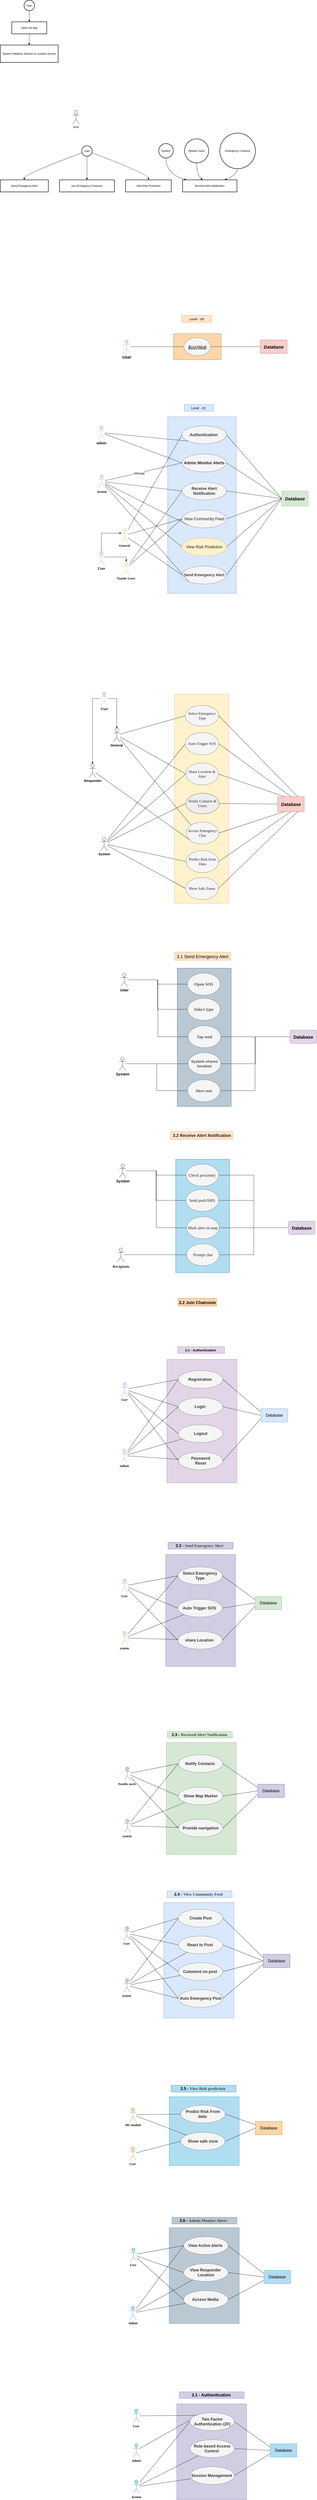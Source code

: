 <mxfile version="28.0.7">
  <diagram name="Page-1" id="5NeykIupbjO2loVzM9I7">
    <mxGraphModel dx="1528" dy="1373" grid="0" gridSize="10" guides="1" tooltips="1" connect="1" arrows="1" fold="1" page="0" pageScale="1" pageWidth="1169" pageHeight="827" math="0" shadow="0">
      <root>
        <mxCell id="0" />
        <mxCell id="1" parent="0" />
        <mxCell id="HWSuJ6NC0wexakNPkN_4-19" value="User" style="ellipse;aspect=fixed;strokeWidth=2;whiteSpace=wrap;" parent="1" vertex="1">
          <mxGeometry x="127" y="20" width="47" height="47" as="geometry" />
        </mxCell>
        <mxCell id="HWSuJ6NC0wexakNPkN_4-20" value="Open the App" style="whiteSpace=wrap;strokeWidth=2;" parent="1" vertex="1">
          <mxGeometry x="72" y="117" width="157" height="54" as="geometry" />
        </mxCell>
        <mxCell id="HWSuJ6NC0wexakNPkN_4-21" value="System Initializes Session &amp; Location Access" style="whiteSpace=wrap;strokeWidth=2;" parent="1" vertex="1">
          <mxGeometry x="20" y="221" width="260" height="78" as="geometry" />
        </mxCell>
        <mxCell id="HWSuJ6NC0wexakNPkN_4-22" value="" style="curved=1;startArrow=none;endArrow=block;exitX=0.49;exitY=1;entryX=0.5;entryY=0;rounded=0;" parent="1" source="HWSuJ6NC0wexakNPkN_4-19" target="HWSuJ6NC0wexakNPkN_4-20" edge="1">
          <mxGeometry relative="1" as="geometry">
            <Array as="points" />
          </mxGeometry>
        </mxCell>
        <mxCell id="HWSuJ6NC0wexakNPkN_4-23" value="" style="curved=1;startArrow=none;endArrow=block;exitX=0.5;exitY=1;entryX=0.5;entryY=0;rounded=0;" parent="1" source="HWSuJ6NC0wexakNPkN_4-20" target="HWSuJ6NC0wexakNPkN_4-21" edge="1">
          <mxGeometry relative="1" as="geometry">
            <Array as="points" />
          </mxGeometry>
        </mxCell>
        <mxCell id="HWSuJ6NC0wexakNPkN_4-24" value="Actor" style="shape=umlActor;verticalLabelPosition=bottom;verticalAlign=top;html=1;outlineConnect=0;" parent="1" vertex="1">
          <mxGeometry x="345" y="515" width="30" height="60" as="geometry" />
        </mxCell>
        <mxCell id="HWSuJ6NC0wexakNPkN_4-25" value="User" style="ellipse;aspect=fixed;strokeWidth=2;whiteSpace=wrap;" parent="1" vertex="1">
          <mxGeometry x="386" y="673" width="47" height="47" as="geometry" />
        </mxCell>
        <mxCell id="HWSuJ6NC0wexakNPkN_4-26" value="Send Emergency Alert" style="whiteSpace=wrap;strokeWidth=2;" parent="1" vertex="1">
          <mxGeometry x="20" y="826" width="216" height="54" as="geometry" />
        </mxCell>
        <mxCell id="HWSuJ6NC0wexakNPkN_4-27" value="Join Emergency Chatroom" style="whiteSpace=wrap;strokeWidth=2;" parent="1" vertex="1">
          <mxGeometry x="286" y="826" width="247" height="54" as="geometry" />
        </mxCell>
        <mxCell id="HWSuJ6NC0wexakNPkN_4-28" value="View Risk Prediction" style="whiteSpace=wrap;strokeWidth=2;" parent="1" vertex="1">
          <mxGeometry x="583" y="826" width="205" height="54" as="geometry" />
        </mxCell>
        <mxCell id="HWSuJ6NC0wexakNPkN_4-29" value="System" style="ellipse;aspect=fixed;strokeWidth=2;whiteSpace=wrap;" parent="1" vertex="1">
          <mxGeometry x="732" y="663" width="65" height="65" as="geometry" />
        </mxCell>
        <mxCell id="HWSuJ6NC0wexakNPkN_4-30" value="Receive Alert Notification" style="whiteSpace=wrap;strokeWidth=2;" parent="1" vertex="1">
          <mxGeometry x="839" y="826" width="244" height="54" as="geometry" />
        </mxCell>
        <mxCell id="HWSuJ6NC0wexakNPkN_4-31" value="Nearby Users" style="ellipse;aspect=fixed;strokeWidth=2;whiteSpace=wrap;" parent="1" vertex="1">
          <mxGeometry x="848" y="642" width="108" height="108" as="geometry" />
        </mxCell>
        <mxCell id="HWSuJ6NC0wexakNPkN_4-32" value="Emergency Contacts" style="ellipse;aspect=fixed;strokeWidth=2;whiteSpace=wrap;" parent="1" vertex="1">
          <mxGeometry x="1006" y="616" width="160" height="160" as="geometry" />
        </mxCell>
        <mxCell id="HWSuJ6NC0wexakNPkN_4-33" value="" style="curved=1;startArrow=none;endArrow=block;exitX=0.01;exitY=0.68;entryX=0.5;entryY=0.01;rounded=0;" parent="1" source="HWSuJ6NC0wexakNPkN_4-25" target="HWSuJ6NC0wexakNPkN_4-26" edge="1">
          <mxGeometry relative="1" as="geometry">
            <Array as="points">
              <mxPoint x="128" y="801" />
            </Array>
          </mxGeometry>
        </mxCell>
        <mxCell id="HWSuJ6NC0wexakNPkN_4-34" value="" style="curved=1;startArrow=none;endArrow=block;exitX=0.51;exitY=0.99;entryX=0.5;entryY=0.01;rounded=0;" parent="1" source="HWSuJ6NC0wexakNPkN_4-25" target="HWSuJ6NC0wexakNPkN_4-27" edge="1">
          <mxGeometry relative="1" as="geometry">
            <Array as="points" />
          </mxGeometry>
        </mxCell>
        <mxCell id="HWSuJ6NC0wexakNPkN_4-35" value="" style="curved=1;startArrow=none;endArrow=block;exitX=1.01;exitY=0.68;entryX=0.5;entryY=0.01;rounded=0;" parent="1" source="HWSuJ6NC0wexakNPkN_4-25" target="HWSuJ6NC0wexakNPkN_4-28" edge="1">
          <mxGeometry relative="1" as="geometry">
            <Array as="points">
              <mxPoint x="686" y="801" />
            </Array>
          </mxGeometry>
        </mxCell>
        <mxCell id="HWSuJ6NC0wexakNPkN_4-36" value="" style="curved=1;startArrow=none;endArrow=block;exitX=0.5;exitY=1.01;entryX=0.08;entryY=0.01;rounded=0;" parent="1" source="HWSuJ6NC0wexakNPkN_4-29" target="HWSuJ6NC0wexakNPkN_4-30" edge="1">
          <mxGeometry relative="1" as="geometry">
            <Array as="points">
              <mxPoint x="765" y="801" />
            </Array>
          </mxGeometry>
        </mxCell>
        <mxCell id="HWSuJ6NC0wexakNPkN_4-37" value="" style="curved=1;startArrow=none;endArrow=block;exitX=0.5;exitY=1;entryX=0.37;entryY=0.01;rounded=0;" parent="1" source="HWSuJ6NC0wexakNPkN_4-31" target="HWSuJ6NC0wexakNPkN_4-30" edge="1">
          <mxGeometry relative="1" as="geometry">
            <Array as="points">
              <mxPoint x="902" y="801" />
            </Array>
          </mxGeometry>
        </mxCell>
        <mxCell id="HWSuJ6NC0wexakNPkN_4-38" value="" style="curved=1;startArrow=none;endArrow=block;exitX=0.5;exitY=1;entryX=0.77;entryY=0.01;rounded=0;" parent="1" source="HWSuJ6NC0wexakNPkN_4-32" target="HWSuJ6NC0wexakNPkN_4-30" edge="1">
          <mxGeometry relative="1" as="geometry">
            <Array as="points">
              <mxPoint x="1086" y="801" />
            </Array>
          </mxGeometry>
        </mxCell>
        <mxCell id="HWSuJ6NC0wexakNPkN_4-39" value="" style="rounded=0;whiteSpace=wrap;html=1;fillColor=#fad7ac;strokeColor=#b46504;" parent="1" vertex="1">
          <mxGeometry x="798" y="1516" width="214" height="117" as="geometry" />
        </mxCell>
        <mxCell id="HWSuJ6NC0wexakNPkN_4-51" style="edgeStyle=orthogonalEdgeStyle;rounded=0;orthogonalLoop=1;jettySize=auto;html=1;exitX=1;exitY=0.5;exitDx=0;exitDy=0;endArrow=none;endFill=0;" parent="1" source="HWSuJ6NC0wexakNPkN_4-40" target="HWSuJ6NC0wexakNPkN_4-43" edge="1">
          <mxGeometry relative="1" as="geometry" />
        </mxCell>
        <mxCell id="HWSuJ6NC0wexakNPkN_4-40" value="&lt;h3&gt;&lt;font face=&quot;Tahoma&quot; style=&quot;font-size: 20px;&quot;&gt;&lt;i style=&quot;&quot;&gt;&lt;u&gt;ResQMob&lt;/u&gt;&lt;/i&gt;&lt;/font&gt;&lt;/h3&gt;" style="ellipse;whiteSpace=wrap;html=1;fillColor=#f5f5f5;strokeColor=#666666;fontColor=#333333;" parent="1" vertex="1">
          <mxGeometry x="845" y="1534.5" width="120" height="80" as="geometry" />
        </mxCell>
        <mxCell id="HWSuJ6NC0wexakNPkN_4-50" style="edgeStyle=orthogonalEdgeStyle;rounded=0;orthogonalLoop=1;jettySize=auto;html=1;endArrow=none;endFill=0;" parent="1" source="HWSuJ6NC0wexakNPkN_4-42" target="HWSuJ6NC0wexakNPkN_4-40" edge="1">
          <mxGeometry relative="1" as="geometry" />
        </mxCell>
        <mxCell id="HWSuJ6NC0wexakNPkN_4-42" value="&lt;i style=&quot;&quot;&gt;&lt;font style=&quot;font-size: 18px;&quot;&gt;&lt;b style=&quot;&quot;&gt;User&lt;/b&gt;&lt;/font&gt;&lt;/i&gt;" style="shape=umlActor;verticalLabelPosition=bottom;verticalAlign=top;html=1;outlineConnect=0;fillColor=#d5e8d4;strokeColor=#82b366;" parent="1" vertex="1">
          <mxGeometry x="573" y="1544.5" width="30" height="60" as="geometry" />
        </mxCell>
        <mxCell id="HWSuJ6NC0wexakNPkN_4-43" value="&lt;i&gt;&lt;font style=&quot;font-size: 20px;&quot;&gt;&lt;b&gt;Database&lt;/b&gt;&lt;/font&gt;&lt;/i&gt;" style="rounded=0;whiteSpace=wrap;html=1;glass=0;fillColor=#f8cecc;strokeColor=#b85450;" parent="1" vertex="1">
          <mxGeometry x="1188" y="1544.5" width="120" height="60" as="geometry" />
        </mxCell>
        <mxCell id="HWSuJ6NC0wexakNPkN_4-52" value="" style="rounded=0;whiteSpace=wrap;html=1;fillColor=#dae8fc;strokeColor=#6c8ebf;" parent="1" vertex="1">
          <mxGeometry x="772" y="1889" width="308" height="792" as="geometry" />
        </mxCell>
        <mxCell id="HWSuJ6NC0wexakNPkN_4-53" style="rounded=0;orthogonalLoop=1;jettySize=auto;html=1;exitX=1;exitY=0.5;exitDx=0;exitDy=0;endArrow=none;endFill=0;entryX=0;entryY=0.5;entryDx=0;entryDy=0;" parent="1" source="YeoC9epSHYLcHaVKO9iF-16" target="HWSuJ6NC0wexakNPkN_4-57" edge="1">
          <mxGeometry relative="1" as="geometry">
            <mxPoint x="982.9" y="1980.5" as="sourcePoint" />
          </mxGeometry>
        </mxCell>
        <mxCell id="HWSuJ6NC0wexakNPkN_4-56" value="&lt;i style=&quot;&quot;&gt;&lt;font face=&quot;Times New Roman&quot; style=&quot;font-size: 17px;&quot;&gt;&lt;b style=&quot;&quot;&gt;User&lt;/b&gt;&lt;/font&gt;&lt;/i&gt;" style="shape=umlActor;verticalLabelPosition=bottom;verticalAlign=top;html=1;outlineConnect=0;fillColor=#d5e8d4;strokeColor=#82b366;" parent="1" vertex="1">
          <mxGeometry x="459" y="2493" width="30" height="60" as="geometry" />
        </mxCell>
        <mxCell id="HWSuJ6NC0wexakNPkN_4-57" value="&lt;i&gt;&lt;font style=&quot;font-size: 20px;&quot;&gt;&lt;b&gt;Database&lt;/b&gt;&lt;/font&gt;&lt;/i&gt;" style="rounded=0;whiteSpace=wrap;html=1;glass=0;fillColor=#d5e8d4;strokeColor=#82b366;" parent="1" vertex="1">
          <mxGeometry x="1284" y="2222" width="119" height="67.5" as="geometry" />
        </mxCell>
        <mxCell id="HWSuJ6NC0wexakNPkN_4-65" style="rounded=0;orthogonalLoop=1;jettySize=auto;html=1;entryX=0;entryY=0.5;entryDx=0;entryDy=0;endArrow=none;endFill=0;exitX=1;exitY=0.5;exitDx=0;exitDy=0;" parent="1" source="HWSuJ6NC0wexakNPkN_4-58" target="HWSuJ6NC0wexakNPkN_4-57" edge="1">
          <mxGeometry relative="1" as="geometry" />
        </mxCell>
        <mxCell id="HWSuJ6NC0wexakNPkN_4-58" value="&lt;span id=&quot;docs-internal-guid-5a2be81a-7fff-8d31-7e4a-5c585393e049&quot;&gt;&lt;span style=&quot;color: rgb(31, 31, 31); background-color: transparent; font-variant-numeric: normal; font-variant-east-asian: normal; font-variant-alternates: normal; font-variant-position: normal; font-variant-emoji: normal; vertical-align: baseline; white-space-collapse: preserve;&quot;&gt;&lt;font style=&quot;font-size: 18px;&quot; face=&quot;Helvetica&quot;&gt;&lt;b&gt;Admin Monitor Alerts&lt;/b&gt;&lt;/font&gt;&lt;/span&gt;&lt;/span&gt;" style="ellipse;whiteSpace=wrap;html=1;fillColor=#f5f5f5;strokeColor=#666666;fillStyle=auto;fontColor=#333333;" parent="1" vertex="1">
          <mxGeometry x="836.095" y="2056" width="200" height="80" as="geometry" />
        </mxCell>
        <mxCell id="HWSuJ6NC0wexakNPkN_4-64" style="rounded=0;orthogonalLoop=1;jettySize=auto;html=1;exitX=1;exitY=0.5;exitDx=0;exitDy=0;entryX=0;entryY=0.5;entryDx=0;entryDy=0;endArrow=none;endFill=0;" parent="1" source="HWSuJ6NC0wexakNPkN_4-59" target="HWSuJ6NC0wexakNPkN_4-57" edge="1">
          <mxGeometry relative="1" as="geometry" />
        </mxCell>
        <mxCell id="HWSuJ6NC0wexakNPkN_4-59" value="&lt;font style=&quot;font-size: 18px;&quot;&gt;&lt;b id=&quot;docs-internal-guid-ef191ff2-7fff-74ce-d55d-add015276413&quot; style=&quot;font-weight:normal;&quot;&gt;&lt;span style=&quot;color: rgb(31, 31, 31); background-color: transparent; font-weight: 400; font-style: normal; font-variant: normal; text-decoration: none; vertical-align: baseline; white-space: pre-wrap;&quot;&gt;View Community Feed&lt;/span&gt;&lt;/b&gt;&lt;br&gt;&lt;/font&gt;" style="ellipse;whiteSpace=wrap;html=1;fillColor=#f5f5f5;strokeColor=#666666;fontColor=#333333;" parent="1" vertex="1">
          <mxGeometry x="836.095" y="2307" width="200" height="80" as="geometry" />
        </mxCell>
        <mxCell id="HWSuJ6NC0wexakNPkN_4-63" style="rounded=0;orthogonalLoop=1;jettySize=auto;html=1;exitX=1;exitY=0.5;exitDx=0;exitDy=0;endArrow=none;endFill=0;entryX=0;entryY=0.5;entryDx=0;entryDy=0;" parent="1" source="HWSuJ6NC0wexakNPkN_4-60" target="HWSuJ6NC0wexakNPkN_4-57" edge="1">
          <mxGeometry relative="1" as="geometry" />
        </mxCell>
        <mxCell id="HWSuJ6NC0wexakNPkN_4-60" value="&lt;font style=&quot;font-size: 18px;&quot;&gt;&lt;b&gt;Receive Alert Notification&lt;/b&gt;&lt;/font&gt;" style="ellipse;whiteSpace=wrap;html=1;fillColor=#f5f5f5;strokeColor=#666666;fontColor=#333333;" parent="1" vertex="1">
          <mxGeometry x="836.095" y="2182" width="200" height="80" as="geometry" />
        </mxCell>
        <mxCell id="HWSuJ6NC0wexakNPkN_4-69" style="rounded=0;orthogonalLoop=1;jettySize=auto;html=1;entryX=0;entryY=0.5;entryDx=0;entryDy=0;endArrow=none;endFill=0;jumpStyle=arc;" parent="1" source="HWSuJ6NC0wexakNPkN_4-66" target="HWSuJ6NC0wexakNPkN_4-60" edge="1">
          <mxGeometry relative="1" as="geometry" />
        </mxCell>
        <mxCell id="YeoC9epSHYLcHaVKO9iF-2" style="rounded=0;orthogonalLoop=1;jettySize=auto;html=1;jumpStyle=arc;endArrow=none;endFill=0;entryX=0;entryY=0.5;entryDx=0;entryDy=0;" parent="1" source="HWSuJ6NC0wexakNPkN_4-66" target="HWSuJ6NC0wexakNPkN_4-59" edge="1">
          <mxGeometry relative="1" as="geometry" />
        </mxCell>
        <mxCell id="HWSuJ6NC0wexakNPkN_4-66" value="&lt;font face=&quot;Times New Roman&quot; style=&quot;font-size: 15px;&quot;&gt;&lt;b style=&quot;&quot;&gt;&lt;i&gt;Nearby Users&amp;nbsp;&lt;/i&gt;&lt;/b&gt;&lt;/font&gt;" style="shape=umlActor;verticalLabelPosition=bottom;verticalAlign=top;html=1;outlineConnect=0;fontFamily=Helvetica;fillColor=#fff2cc;strokeColor=#d6b656;" parent="1" vertex="1">
          <mxGeometry x="571" y="2538" width="30" height="60" as="geometry" />
        </mxCell>
        <mxCell id="YeoC9epSHYLcHaVKO9iF-8" style="rounded=0;orthogonalLoop=1;jettySize=auto;html=1;endArrow=none;endFill=0;entryX=0;entryY=0.5;entryDx=0;entryDy=0;" parent="1" source="YeoC9epSHYLcHaVKO9iF-7" target="YeoC9epSHYLcHaVKO9iF-16" edge="1">
          <mxGeometry relative="1" as="geometry">
            <mxPoint x="843.979" y="1994.969" as="targetPoint" />
          </mxGeometry>
        </mxCell>
        <mxCell id="YeoC9epSHYLcHaVKO9iF-10" style="rounded=0;orthogonalLoop=1;jettySize=auto;html=1;entryX=0;entryY=0.5;entryDx=0;entryDy=0;endArrow=none;endFill=0;jumpStyle=arc;" parent="1" source="YeoC9epSHYLcHaVKO9iF-7" target="HWSuJ6NC0wexakNPkN_4-59" edge="1">
          <mxGeometry relative="1" as="geometry" />
        </mxCell>
        <mxCell id="YeoC9epSHYLcHaVKO9iF-7" value="&lt;span style=&quot;font-size: 15px;&quot;&gt;&lt;b&gt;&lt;font face=&quot;Times New Roman&quot;&gt;&lt;i&gt;General&amp;nbsp;&lt;/i&gt;&lt;/font&gt;&lt;/b&gt;&lt;/span&gt;" style="shape=umlActor;verticalLabelPosition=bottom;verticalAlign=top;html=1;outlineConnect=0;fontFamily=Helvetica;fillColor=#fff2cc;strokeColor=#d6b656;" parent="1" vertex="1">
          <mxGeometry x="564" y="2391" width="30" height="60" as="geometry" />
        </mxCell>
        <mxCell id="YeoC9epSHYLcHaVKO9iF-13" style="rounded=0;orthogonalLoop=1;jettySize=auto;html=1;entryX=0;entryY=0.5;entryDx=0;entryDy=0;endArrow=none;endFill=0;jumpStyle=arc;" parent="1" source="YeoC9epSHYLcHaVKO9iF-12" target="HWSuJ6NC0wexakNPkN_4-60" edge="1">
          <mxGeometry relative="1" as="geometry" />
        </mxCell>
        <mxCell id="YeoC9epSHYLcHaVKO9iF-14" style="rounded=0;orthogonalLoop=1;jettySize=auto;html=1;jumpStyle=arc;endArrow=none;endFill=0;entryX=0;entryY=0.5;entryDx=0;entryDy=0;" parent="1" source="YeoC9epSHYLcHaVKO9iF-12" target="HWSuJ6NC0wexakNPkN_4-58" edge="1">
          <mxGeometry relative="1" as="geometry">
            <mxPoint x="841" y="2394" as="targetPoint" />
          </mxGeometry>
        </mxCell>
        <mxCell id="YeoC9epSHYLcHaVKO9iF-15" value="&lt;font style=&quot;font-size: 13px;&quot;&gt;Manage&lt;/font&gt;" style="edgeLabel;html=1;align=center;verticalAlign=middle;resizable=0;points=[];" parent="YeoC9epSHYLcHaVKO9iF-14" vertex="1" connectable="0">
          <mxGeometry x="-0.11" y="-2" relative="1" as="geometry">
            <mxPoint as="offset" />
          </mxGeometry>
        </mxCell>
        <mxCell id="YeoC9epSHYLcHaVKO9iF-12" value="&lt;span style=&quot;font-size: 15px;&quot;&gt;&lt;b&gt;&lt;font face=&quot;Times New Roman&quot;&gt;&lt;i&gt;System&lt;/i&gt;&lt;/font&gt;&lt;/b&gt;&lt;/span&gt;" style="shape=umlActor;verticalLabelPosition=bottom;verticalAlign=top;html=1;outlineConnect=0;fontFamily=Helvetica;fillColor=#d5e8d4;strokeColor=#82b366;" parent="1" vertex="1">
          <mxGeometry x="461" y="2149" width="30" height="60" as="geometry" />
        </mxCell>
        <mxCell id="YeoC9epSHYLcHaVKO9iF-16" value="&lt;span style=&quot;font-size: 17px;&quot;&gt;&lt;b&gt;Send Emergency Alert&lt;/b&gt;&lt;/span&gt;" style="ellipse;whiteSpace=wrap;html=1;fillColor=#f5f5f5;strokeColor=#666666;fontColor=#333333;" parent="1" vertex="1">
          <mxGeometry x="836.095" y="2559" width="200" height="80" as="geometry" />
        </mxCell>
        <mxCell id="YeoC9epSHYLcHaVKO9iF-17" value="" style="rounded=0;whiteSpace=wrap;html=1;fillColor=#fff2cc;strokeColor=#d6b656;" parent="1" vertex="1">
          <mxGeometry x="802" y="3133" width="245" height="939" as="geometry" />
        </mxCell>
        <mxCell id="YeoC9epSHYLcHaVKO9iF-18" style="rounded=0;orthogonalLoop=1;jettySize=auto;html=1;exitX=1;exitY=0.5;exitDx=0;exitDy=0;endArrow=none;endFill=0;entryX=0.75;entryY=0;entryDx=0;entryDy=0;" parent="1" source="YeoC9epSHYLcHaVKO9iF-40" target="YeoC9epSHYLcHaVKO9iF-22" edge="1">
          <mxGeometry relative="1" as="geometry">
            <mxPoint x="996.19" y="3224.5" as="sourcePoint" />
          </mxGeometry>
        </mxCell>
        <mxCell id="YeoC9epSHYLcHaVKO9iF-19" style="edgeStyle=orthogonalEdgeStyle;rounded=0;orthogonalLoop=1;jettySize=auto;html=1;entryX=0.5;entryY=0;entryDx=0;entryDy=0;entryPerimeter=0;" parent="1" source="YeoC9epSHYLcHaVKO9iF-21" target="YeoC9epSHYLcHaVKO9iF-31" edge="1">
          <mxGeometry relative="1" as="geometry">
            <mxPoint x="427.357" y="3415.429" as="targetPoint" />
          </mxGeometry>
        </mxCell>
        <mxCell id="YeoC9epSHYLcHaVKO9iF-20" style="edgeStyle=orthogonalEdgeStyle;rounded=0;orthogonalLoop=1;jettySize=auto;html=1;entryX=0.5;entryY=0;entryDx=0;entryDy=0;entryPerimeter=0;" parent="1" source="YeoC9epSHYLcHaVKO9iF-21" target="YeoC9epSHYLcHaVKO9iF-35" edge="1">
          <mxGeometry relative="1" as="geometry">
            <mxPoint x="542.786" y="3311.429" as="targetPoint" />
          </mxGeometry>
        </mxCell>
        <mxCell id="YeoC9epSHYLcHaVKO9iF-21" value="&lt;i style=&quot;&quot;&gt;&lt;font face=&quot;Times New Roman&quot; style=&quot;font-size: 17px;&quot;&gt;&lt;b style=&quot;&quot;&gt;User&lt;/b&gt;&lt;/font&gt;&lt;/i&gt;" style="shape=umlActor;verticalLabelPosition=bottom;verticalAlign=top;html=1;outlineConnect=0;fillColor=#d5e8d4;strokeColor=#82b366;" parent="1" vertex="1">
          <mxGeometry x="471.5" y="3123" width="30" height="60" as="geometry" />
        </mxCell>
        <mxCell id="YeoC9epSHYLcHaVKO9iF-22" value="&lt;i&gt;&lt;font style=&quot;font-size: 20px;&quot;&gt;&lt;b&gt;Database&lt;/b&gt;&lt;/font&gt;&lt;/i&gt;" style="rounded=0;whiteSpace=wrap;html=1;glass=0;fillColor=#f8cecc;strokeColor=#b85450;" parent="1" vertex="1">
          <mxGeometry x="1266" y="3593" width="119" height="67.5" as="geometry" />
        </mxCell>
        <mxCell id="YeoC9epSHYLcHaVKO9iF-23" style="rounded=0;orthogonalLoop=1;jettySize=auto;html=1;entryX=0;entryY=0.5;entryDx=0;entryDy=0;endArrow=none;endFill=0;exitX=1;exitY=0.5;exitDx=0;exitDy=0;" parent="1" source="YeoC9epSHYLcHaVKO9iF-24" target="YeoC9epSHYLcHaVKO9iF-22" edge="1">
          <mxGeometry relative="1" as="geometry" />
        </mxCell>
        <mxCell id="YeoC9epSHYLcHaVKO9iF-24" value="&lt;span id=&quot;docs-internal-guid-840d17c5-7fff-eb14-e062-ecdc2f754bfb&quot;&gt;&lt;span style=&quot;font-family: &amp;quot;Times New Roman&amp;quot;, serif; color: rgb(31, 31, 31); background-color: transparent; font-variant-numeric: normal; font-variant-east-asian: normal; font-variant-alternates: normal; font-variant-position: normal; font-variant-emoji: normal; vertical-align: baseline; white-space-collapse: preserve;&quot;&gt;Notify Contacts &amp;amp; Users&lt;/span&gt;&lt;/span&gt;" style="ellipse;whiteSpace=wrap;html=1;fillColor=#eeeeee;strokeColor=#36393d;fillStyle=auto;fontSize=17;" parent="1" vertex="1">
          <mxGeometry x="853.35" y="3578" width="149.83" height="92" as="geometry" />
        </mxCell>
        <mxCell id="YeoC9epSHYLcHaVKO9iF-25" style="rounded=0;orthogonalLoop=1;jettySize=auto;html=1;exitX=1;exitY=0.5;exitDx=0;exitDy=0;entryX=0.25;entryY=0;entryDx=0;entryDy=0;endArrow=none;endFill=0;" parent="1" source="YeoC9epSHYLcHaVKO9iF-26" target="YeoC9epSHYLcHaVKO9iF-22" edge="1">
          <mxGeometry relative="1" as="geometry" />
        </mxCell>
        <mxCell id="YeoC9epSHYLcHaVKO9iF-26" value="&lt;span id=&quot;docs-internal-guid-001ac574-7fff-da25-e504-30f7705c70a5&quot;&gt;&lt;span style=&quot;font-family: &amp;quot;Times New Roman&amp;quot;, serif; color: rgb(31, 31, 31); background-color: transparent; font-variant-numeric: normal; font-variant-east-asian: normal; font-variant-alternates: normal; font-variant-position: normal; font-variant-emoji: normal; vertical-align: baseline; white-space-collapse: preserve;&quot;&gt;Share Location &amp;amp; Alert&lt;/span&gt;&lt;/span&gt;" style="ellipse;whiteSpace=wrap;html=1;fillColor=#f5f5f5;strokeColor=#666666;fontColor=#333333;fontSize=17;" parent="1" vertex="1">
          <mxGeometry x="853.35" y="3442" width="146.25" height="99" as="geometry" />
        </mxCell>
        <mxCell id="YeoC9epSHYLcHaVKO9iF-27" style="rounded=0;orthogonalLoop=1;jettySize=auto;html=1;exitX=1;exitY=0.5;exitDx=0;exitDy=0;endArrow=none;endFill=0;entryX=0.5;entryY=0;entryDx=0;entryDy=0;" parent="1" source="YeoC9epSHYLcHaVKO9iF-28" target="YeoC9epSHYLcHaVKO9iF-22" edge="1">
          <mxGeometry relative="1" as="geometry" />
        </mxCell>
        <mxCell id="YeoC9epSHYLcHaVKO9iF-28" value="&lt;span id=&quot;docs-internal-guid-64589c97-7fff-bf29-deaa-2d5813db59c4&quot;&gt;&lt;span style=&quot;font-family: &amp;quot;Times New Roman&amp;quot;, serif; color: rgb(31, 31, 31); background-color: transparent; font-variant-numeric: normal; font-variant-east-asian: normal; font-variant-alternates: normal; font-variant-position: normal; font-variant-emoji: normal; vertical-align: baseline; white-space-collapse: preserve;&quot;&gt;Auto-Trigger SOS&lt;/span&gt;&lt;/span&gt;" style="ellipse;whiteSpace=wrap;html=1;fillColor=#f5f5f5;strokeColor=#666666;fontColor=#333333;fontSize=17;" parent="1" vertex="1">
          <mxGeometry x="851.33" y="3306" width="150.29" height="100" as="geometry" />
        </mxCell>
        <mxCell id="YeoC9epSHYLcHaVKO9iF-51" style="rounded=0;orthogonalLoop=1;jettySize=auto;html=1;entryX=0;entryY=1;entryDx=0;entryDy=0;endArrow=none;endFill=0;jumpStyle=arc;" parent="1" source="YeoC9epSHYLcHaVKO9iF-31" target="YeoC9epSHYLcHaVKO9iF-41" edge="1">
          <mxGeometry relative="1" as="geometry">
            <mxPoint x="852.143" y="3763.571" as="targetPoint" />
          </mxGeometry>
        </mxCell>
        <mxCell id="YeoC9epSHYLcHaVKO9iF-31" value="&lt;span style=&quot;font-size: 15px;&quot;&gt;&lt;b&gt;Responder&lt;/b&gt;&lt;/span&gt;" style="shape=umlActor;verticalLabelPosition=bottom;verticalAlign=top;html=1;outlineConnect=0;fontFamily=Helvetica;" parent="1" vertex="1">
          <mxGeometry x="419.5" y="3446" width="30" height="60" as="geometry" />
        </mxCell>
        <mxCell id="YeoC9epSHYLcHaVKO9iF-45" style="rounded=0;orthogonalLoop=1;jettySize=auto;html=1;entryX=0;entryY=0.5;entryDx=0;entryDy=0;endArrow=none;endFill=0;" parent="1" source="YeoC9epSHYLcHaVKO9iF-35" target="YeoC9epSHYLcHaVKO9iF-40" edge="1">
          <mxGeometry relative="1" as="geometry" />
        </mxCell>
        <mxCell id="YeoC9epSHYLcHaVKO9iF-48" style="rounded=0;orthogonalLoop=1;jettySize=auto;html=1;entryX=0;entryY=0.5;entryDx=0;entryDy=0;endArrow=none;endFill=0;" parent="1" source="YeoC9epSHYLcHaVKO9iF-35" target="YeoC9epSHYLcHaVKO9iF-26" edge="1">
          <mxGeometry relative="1" as="geometry">
            <mxPoint x="852" y="3500" as="targetPoint" />
          </mxGeometry>
        </mxCell>
        <mxCell id="YeoC9epSHYLcHaVKO9iF-50" style="rounded=0;orthogonalLoop=1;jettySize=auto;html=1;entryX=0;entryY=0;entryDx=0;entryDy=0;jumpStyle=arc;endArrow=none;endFill=0;" parent="1" source="YeoC9epSHYLcHaVKO9iF-35" target="YeoC9epSHYLcHaVKO9iF-41" edge="1">
          <mxGeometry relative="1" as="geometry" />
        </mxCell>
        <mxCell id="YeoC9epSHYLcHaVKO9iF-35" value="&lt;span style=&quot;font-size: 15px;&quot;&gt;&lt;b&gt;General&amp;nbsp;&lt;/b&gt;&lt;/span&gt;" style="shape=umlActor;verticalLabelPosition=bottom;verticalAlign=top;html=1;outlineConnect=0;fontFamily=Helvetica;" parent="1" vertex="1">
          <mxGeometry x="528.5" y="3287" width="30" height="60" as="geometry" />
        </mxCell>
        <mxCell id="YeoC9epSHYLcHaVKO9iF-46" style="rounded=0;orthogonalLoop=1;jettySize=auto;html=1;entryX=0;entryY=0.5;entryDx=0;entryDy=0;endArrow=none;endFill=0;jumpStyle=arc;" parent="1" source="YeoC9epSHYLcHaVKO9iF-39" target="YeoC9epSHYLcHaVKO9iF-28" edge="1">
          <mxGeometry relative="1" as="geometry" />
        </mxCell>
        <mxCell id="YeoC9epSHYLcHaVKO9iF-47" style="rounded=0;orthogonalLoop=1;jettySize=auto;html=1;entryX=0;entryY=0.5;entryDx=0;entryDy=0;endArrow=none;endFill=0;jumpStyle=arc;" parent="1" source="YeoC9epSHYLcHaVKO9iF-39" target="YeoC9epSHYLcHaVKO9iF-26" edge="1">
          <mxGeometry relative="1" as="geometry" />
        </mxCell>
        <mxCell id="YeoC9epSHYLcHaVKO9iF-49" style="rounded=0;orthogonalLoop=1;jettySize=auto;html=1;entryX=0;entryY=0.5;entryDx=0;entryDy=0;endArrow=none;endFill=0;" parent="1" source="YeoC9epSHYLcHaVKO9iF-39" target="YeoC9epSHYLcHaVKO9iF-24" edge="1">
          <mxGeometry relative="1" as="geometry" />
        </mxCell>
        <mxCell id="YeoC9epSHYLcHaVKO9iF-52" style="rounded=0;orthogonalLoop=1;jettySize=auto;html=1;entryX=0;entryY=0.5;entryDx=0;entryDy=0;endArrow=none;endFill=0;" parent="1" source="YeoC9epSHYLcHaVKO9iF-39" target="YeoC9epSHYLcHaVKO9iF-43" edge="1">
          <mxGeometry relative="1" as="geometry" />
        </mxCell>
        <mxCell id="YeoC9epSHYLcHaVKO9iF-53" style="rounded=0;orthogonalLoop=1;jettySize=auto;html=1;entryX=0;entryY=0.5;entryDx=0;entryDy=0;endArrow=none;endFill=0;" parent="1" source="YeoC9epSHYLcHaVKO9iF-39" target="YeoC9epSHYLcHaVKO9iF-44" edge="1">
          <mxGeometry relative="1" as="geometry" />
        </mxCell>
        <mxCell id="YeoC9epSHYLcHaVKO9iF-39" value="&lt;span style=&quot;font-size: 15px;&quot;&gt;&lt;b&gt;System&lt;/b&gt;&lt;/span&gt;" style="shape=umlActor;verticalLabelPosition=bottom;verticalAlign=top;html=1;outlineConnect=0;fontFamily=Helvetica;" parent="1" vertex="1">
          <mxGeometry x="471.5" y="3775" width="30" height="60" as="geometry" />
        </mxCell>
        <mxCell id="YeoC9epSHYLcHaVKO9iF-40" value="&lt;span id=&quot;docs-internal-guid-06d56bc6-7fff-a91a-a0e7-fdc62f9f471a&quot;&gt;&lt;span style=&quot;font-family: &amp;quot;Times New Roman&amp;quot;, serif; color: rgb(31, 31, 31); background-color: transparent; font-variant-numeric: normal; font-variant-east-asian: normal; font-variant-alternates: normal; font-variant-position: normal; font-variant-emoji: normal; vertical-align: baseline; white-space-collapse: preserve;&quot;&gt;Select Emergency Type&lt;/span&gt;&lt;/span&gt;" style="ellipse;whiteSpace=wrap;html=1;fillColor=#f5f5f5;strokeColor=#666666;fontColor=#333333;fontSize=17;" parent="1" vertex="1">
          <mxGeometry x="850.55" y="3184" width="151.07" height="93" as="geometry" />
        </mxCell>
        <mxCell id="YeoC9epSHYLcHaVKO9iF-54" style="rounded=0;orthogonalLoop=1;jettySize=auto;html=1;entryX=0.25;entryY=1;entryDx=0;entryDy=0;endArrow=none;endFill=0;exitX=1;exitY=0.5;exitDx=0;exitDy=0;" parent="1" source="YeoC9epSHYLcHaVKO9iF-41" target="YeoC9epSHYLcHaVKO9iF-22" edge="1">
          <mxGeometry relative="1" as="geometry" />
        </mxCell>
        <mxCell id="YeoC9epSHYLcHaVKO9iF-41" value="&lt;span id=&quot;docs-internal-guid-95026dcc-7fff-e3b4-f9b9-08b6af159ce2&quot;&gt;&lt;span style=&quot;font-family: &amp;quot;Times New Roman&amp;quot;, serif; color: rgb(31, 31, 31); background-color: transparent; font-variant-numeric: normal; font-variant-east-asian: normal; font-variant-alternates: normal; font-variant-position: normal; font-variant-emoji: normal; vertical-align: baseline; white-space-collapse: preserve;&quot;&gt;Access Emergency Chat&lt;/span&gt;&lt;/span&gt;" style="ellipse;whiteSpace=wrap;html=1;fillColor=#f5f5f5;strokeColor=#666666;fontColor=#333333;fontSize=17;" parent="1" vertex="1">
          <mxGeometry x="855.14" y="3707" width="146.25" height="99" as="geometry" />
        </mxCell>
        <mxCell id="YeoC9epSHYLcHaVKO9iF-55" style="rounded=0;orthogonalLoop=1;jettySize=auto;html=1;entryX=0.5;entryY=1;entryDx=0;entryDy=0;endArrow=none;endFill=0;exitX=1;exitY=0.5;exitDx=0;exitDy=0;" parent="1" source="YeoC9epSHYLcHaVKO9iF-43" target="YeoC9epSHYLcHaVKO9iF-22" edge="1">
          <mxGeometry relative="1" as="geometry" />
        </mxCell>
        <mxCell id="YeoC9epSHYLcHaVKO9iF-43" value="&lt;span id=&quot;docs-internal-guid-5475c9de-7fff-03e9-cd33-92ef783a05bd&quot;&gt;&lt;span style=&quot;font-family: &amp;quot;Times New Roman&amp;quot;, serif; color: rgb(31, 31, 31); background-color: transparent; font-variant-numeric: normal; font-variant-east-asian: normal; font-variant-alternates: normal; font-variant-position: normal; font-variant-emoji: normal; vertical-align: baseline; white-space-collapse: preserve;&quot;&gt;Predict Risk from Data&lt;/span&gt;&lt;/span&gt;" style="ellipse;whiteSpace=wrap;html=1;fillColor=#f5f5f5;strokeColor=#666666;fontColor=#333333;fontSize=17;" parent="1" vertex="1">
          <mxGeometry x="855.14" y="3835" width="146.25" height="99" as="geometry" />
        </mxCell>
        <mxCell id="YeoC9epSHYLcHaVKO9iF-56" style="rounded=0;orthogonalLoop=1;jettySize=auto;html=1;entryX=0.75;entryY=1;entryDx=0;entryDy=0;endArrow=none;endFill=0;exitX=1;exitY=0.5;exitDx=0;exitDy=0;" parent="1" source="YeoC9epSHYLcHaVKO9iF-44" target="YeoC9epSHYLcHaVKO9iF-22" edge="1">
          <mxGeometry relative="1" as="geometry" />
        </mxCell>
        <mxCell id="YeoC9epSHYLcHaVKO9iF-44" value="&lt;span id=&quot;docs-internal-guid-c18b2c1f-7fff-166b-3d44-d9a956308de8&quot;&gt;&lt;span style=&quot;font-family: &amp;quot;Times New Roman&amp;quot;, serif; color: rgb(31, 31, 31); background-color: transparent; font-variant-numeric: normal; font-variant-east-asian: normal; font-variant-alternates: normal; font-variant-position: normal; font-variant-emoji: normal; vertical-align: baseline; white-space-collapse: preserve;&quot;&gt;Show Safe Zones&lt;/span&gt;&lt;/span&gt;" style="ellipse;whiteSpace=wrap;html=1;fillColor=#f5f5f5;strokeColor=#666666;fontColor=#333333;fontSize=17;" parent="1" vertex="1">
          <mxGeometry x="852.96" y="3956" width="146.25" height="99" as="geometry" />
        </mxCell>
        <mxCell id="YeoC9epSHYLcHaVKO9iF-89" value="3.1 Send Emergency Alert" style="text;align=center;verticalAlign=middle;resizable=0;points=[];autosize=1;strokeColor=#d79b00;fillColor=#ffe6cc;fontSize=20;" parent="1" vertex="1">
          <mxGeometry x="803.76" y="4291" width="250" height="36" as="geometry" />
        </mxCell>
        <mxCell id="YeoC9epSHYLcHaVKO9iF-92" value="" style="rounded=0;whiteSpace=wrap;html=1;fillColor=#bac8d3;strokeColor=#23445d;fontSize=18;fontColor=#4D4D4D;textShadow=0;labelBorderColor=none;fontStyle=1;labelBackgroundColor=none;" parent="1" vertex="1">
          <mxGeometry x="815" y="4363" width="242" height="620" as="geometry" />
        </mxCell>
        <mxCell id="YeoC9epSHYLcHaVKO9iF-94" value="&lt;span id=&quot;docs-internal-guid-27dfdec9-7fff-9595-e84d-5c15b36b9df2&quot;&gt;&lt;span style=&quot;font-family: &amp;quot;Times New Roman&amp;quot;, serif; font-variant-numeric: normal; font-variant-east-asian: normal; font-variant-alternates: normal; font-variant-position: normal; font-variant-emoji: normal; vertical-align: baseline; white-space-collapse: preserve;&quot;&gt;Open SOS&lt;/span&gt;&lt;/span&gt;" style="ellipse;whiteSpace=wrap;html=1;fillColor=#f5f5f5;strokeColor=#666666;fontColor=#4D4D4D;fontSize=19;textShadow=0;labelBorderColor=none;fontStyle=1;labelBackgroundColor=none;" parent="1" vertex="1">
          <mxGeometry x="861.37" y="4385" width="146.25" height="99" as="geometry" />
        </mxCell>
        <mxCell id="YeoC9epSHYLcHaVKO9iF-95" value="&lt;span id=&quot;docs-internal-guid-a42f2b25-7fff-b5a2-3e83-93b76af5ee0d&quot;&gt;&lt;span style=&quot;font-family: &amp;quot;Times New Roman&amp;quot;, serif; font-variant-numeric: normal; font-variant-east-asian: normal; font-variant-alternates: normal; font-variant-position: normal; font-variant-emoji: normal; vertical-align: baseline; white-space-collapse: preserve;&quot;&gt;Select type&lt;/span&gt;&lt;/span&gt;" style="ellipse;whiteSpace=wrap;html=1;fillColor=#f5f5f5;strokeColor=#666666;fontColor=#4D4D4D;fontSize=19;textShadow=0;labelBorderColor=none;fontStyle=1;labelBackgroundColor=none;" parent="1" vertex="1">
          <mxGeometry x="861.38" y="4498" width="146.25" height="99" as="geometry" />
        </mxCell>
        <mxCell id="YeoC9epSHYLcHaVKO9iF-108" style="edgeStyle=orthogonalEdgeStyle;rounded=0;orthogonalLoop=1;jettySize=auto;html=1;exitX=1;exitY=0.5;exitDx=0;exitDy=0;endArrow=none;endFill=0;" parent="1" source="YeoC9epSHYLcHaVKO9iF-96" target="YeoC9epSHYLcHaVKO9iF-107" edge="1">
          <mxGeometry relative="1" as="geometry" />
        </mxCell>
        <mxCell id="YeoC9epSHYLcHaVKO9iF-96" value="&lt;span id=&quot;docs-internal-guid-9e697cf2-7fff-d738-5993-aef8556ea827&quot;&gt;&lt;span style=&quot;font-family: &amp;quot;Times New Roman&amp;quot;, serif; font-variant-numeric: normal; font-variant-east-asian: normal; font-variant-alternates: normal; font-variant-position: normal; font-variant-emoji: normal; vertical-align: baseline; white-space-collapse: preserve;&quot;&gt;Tap send&lt;/span&gt;&lt;/span&gt;" style="ellipse;whiteSpace=wrap;html=1;fillColor=#f5f5f5;strokeColor=#666666;fontColor=#4D4D4D;fontSize=18;textShadow=0;labelBorderColor=none;fontStyle=1;labelBackgroundColor=none;" parent="1" vertex="1">
          <mxGeometry x="864" y="4621" width="146.25" height="99" as="geometry" />
        </mxCell>
        <mxCell id="YeoC9epSHYLcHaVKO9iF-109" style="edgeStyle=orthogonalEdgeStyle;rounded=0;orthogonalLoop=1;jettySize=auto;html=1;entryX=0;entryY=0.5;entryDx=0;entryDy=0;endArrow=none;endFill=0;" parent="1" source="YeoC9epSHYLcHaVKO9iF-97" target="YeoC9epSHYLcHaVKO9iF-107" edge="1">
          <mxGeometry relative="1" as="geometry" />
        </mxCell>
        <mxCell id="YeoC9epSHYLcHaVKO9iF-97" value="System shares location" style="ellipse;whiteSpace=wrap;html=1;fillColor=#f5f5f5;strokeColor=#666666;fontColor=#4D4D4D;fontSize=17;textShadow=0;labelBorderColor=none;fontStyle=1;labelBackgroundColor=none;" parent="1" vertex="1">
          <mxGeometry x="864" y="4742" width="146.25" height="99" as="geometry" />
        </mxCell>
        <mxCell id="YeoC9epSHYLcHaVKO9iF-110" style="edgeStyle=orthogonalEdgeStyle;rounded=0;orthogonalLoop=1;jettySize=auto;html=1;entryX=0;entryY=0.5;entryDx=0;entryDy=0;endArrow=none;endFill=0;" parent="1" source="YeoC9epSHYLcHaVKO9iF-98" target="YeoC9epSHYLcHaVKO9iF-107" edge="1">
          <mxGeometry relative="1" as="geometry" />
        </mxCell>
        <mxCell id="YeoC9epSHYLcHaVKO9iF-98" value="&lt;span id=&quot;docs-internal-guid-cdf2c377-7fff-593c-2f34-36d09c9ddf8d&quot;&gt;&lt;span style=&quot;font-family: &amp;quot;Times New Roman&amp;quot;, serif; font-variant-numeric: normal; font-variant-east-asian: normal; font-variant-alternates: normal; font-variant-position: normal; font-variant-emoji: normal; vertical-align: baseline; white-space-collapse: preserve;&quot;&gt;Alert sent&lt;/span&gt;&lt;/span&gt;" style="ellipse;whiteSpace=wrap;html=1;fillColor=#f5f5f5;strokeColor=#666666;fontColor=#4D4D4D;fontSize=18;textShadow=0;labelBorderColor=none;fontStyle=1;labelBackgroundColor=none;" parent="1" vertex="1">
          <mxGeometry x="861.37" y="4863" width="146.25" height="99" as="geometry" />
        </mxCell>
        <mxCell id="YeoC9epSHYLcHaVKO9iF-100" style="edgeStyle=orthogonalEdgeStyle;rounded=0;orthogonalLoop=1;jettySize=auto;html=1;endArrow=none;endFill=0;" parent="1" source="YeoC9epSHYLcHaVKO9iF-99" target="YeoC9epSHYLcHaVKO9iF-94" edge="1">
          <mxGeometry relative="1" as="geometry" />
        </mxCell>
        <mxCell id="YeoC9epSHYLcHaVKO9iF-101" style="edgeStyle=orthogonalEdgeStyle;rounded=0;orthogonalLoop=1;jettySize=auto;html=1;entryX=0;entryY=0.5;entryDx=0;entryDy=0;endArrow=none;endFill=0;" parent="1" source="YeoC9epSHYLcHaVKO9iF-99" target="YeoC9epSHYLcHaVKO9iF-95" edge="1">
          <mxGeometry relative="1" as="geometry" />
        </mxCell>
        <mxCell id="YeoC9epSHYLcHaVKO9iF-102" style="edgeStyle=orthogonalEdgeStyle;rounded=0;orthogonalLoop=1;jettySize=auto;html=1;entryX=0;entryY=0.5;entryDx=0;entryDy=0;endArrow=none;endFill=0;jumpStyle=line;" parent="1" source="YeoC9epSHYLcHaVKO9iF-99" target="YeoC9epSHYLcHaVKO9iF-96" edge="1">
          <mxGeometry relative="1" as="geometry" />
        </mxCell>
        <mxCell id="YeoC9epSHYLcHaVKO9iF-99" value="&lt;font style=&quot;font-size: 17px;&quot;&gt;&lt;b&gt;&lt;i&gt;User&lt;/i&gt;&lt;/b&gt;&lt;/font&gt;" style="shape=umlActor;verticalLabelPosition=bottom;verticalAlign=top;html=1;outlineConnect=0;" parent="1" vertex="1">
          <mxGeometry x="562" y="4385" width="30" height="60" as="geometry" />
        </mxCell>
        <mxCell id="YeoC9epSHYLcHaVKO9iF-105" style="edgeStyle=orthogonalEdgeStyle;rounded=0;orthogonalLoop=1;jettySize=auto;html=1;endArrow=none;endFill=0;" parent="1" source="YeoC9epSHYLcHaVKO9iF-104" target="YeoC9epSHYLcHaVKO9iF-97" edge="1">
          <mxGeometry relative="1" as="geometry" />
        </mxCell>
        <mxCell id="YeoC9epSHYLcHaVKO9iF-106" style="edgeStyle=orthogonalEdgeStyle;rounded=0;orthogonalLoop=1;jettySize=auto;html=1;entryX=0;entryY=0.5;entryDx=0;entryDy=0;endArrow=none;endFill=0;" parent="1" source="YeoC9epSHYLcHaVKO9iF-104" target="YeoC9epSHYLcHaVKO9iF-98" edge="1">
          <mxGeometry relative="1" as="geometry" />
        </mxCell>
        <mxCell id="YeoC9epSHYLcHaVKO9iF-104" value="&lt;span style=&quot;font-size: 17px;&quot;&gt;&lt;b&gt;&lt;i&gt;System&lt;/i&gt;&lt;/b&gt;&lt;/span&gt;" style="shape=umlActor;verticalLabelPosition=bottom;verticalAlign=top;html=1;outlineConnect=0;" parent="1" vertex="1">
          <mxGeometry x="554" y="4761.5" width="30" height="60" as="geometry" />
        </mxCell>
        <mxCell id="YeoC9epSHYLcHaVKO9iF-107" value="&lt;font style=&quot;font-size: 20px;&quot;&gt;&lt;b&gt;Database&lt;/b&gt;&lt;/font&gt;" style="rounded=1;whiteSpace=wrap;html=1;fillColor=#e1d5e7;strokeColor=#9673a6;" parent="1" vertex="1">
          <mxGeometry x="1321" y="4640.5" width="120" height="60" as="geometry" />
        </mxCell>
        <mxCell id="YeoC9epSHYLcHaVKO9iF-111" value="&lt;span id=&quot;docs-internal-guid-27f16bc1-7fff-7439-0473-2f19800f974a&quot;&gt;&lt;span style=&quot;font-variant-numeric: normal; font-variant-east-asian: normal; font-variant-alternates: normal; font-variant-position: normal; font-variant-emoji: normal; vertical-align: baseline; color: rgb(31, 31, 31);&quot;&gt;&lt;font style=&quot;font-size: 19px;&quot;&gt;&lt;b&gt;3.2 Receive Alert Notification&lt;/b&gt;&lt;/font&gt;&lt;/span&gt;&lt;/span&gt;" style="text;html=1;align=center;verticalAlign=middle;resizable=0;points=[];autosize=1;strokeColor=#d79b00;fillColor=#ffe6cc;" parent="1" vertex="1">
          <mxGeometry x="785" y="5096" width="279" height="35" as="geometry" />
        </mxCell>
        <mxCell id="YeoC9epSHYLcHaVKO9iF-128" value="" style="rounded=0;whiteSpace=wrap;html=1;fillColor=#b1ddf0;strokeColor=#10739e;fontSize=18;textShadow=0;labelBorderColor=none;fontStyle=1;labelBackgroundColor=none;" parent="1" vertex="1">
          <mxGeometry x="808" y="5220" width="242" height="509" as="geometry" />
        </mxCell>
        <mxCell id="YeoC9epSHYLcHaVKO9iF-146" style="edgeStyle=orthogonalEdgeStyle;rounded=0;orthogonalLoop=1;jettySize=auto;html=1;entryX=0;entryY=0.5;entryDx=0;entryDy=0;endArrow=none;endFill=0;" parent="1" source="YeoC9epSHYLcHaVKO9iF-129" target="YeoC9epSHYLcHaVKO9iF-144" edge="1">
          <mxGeometry relative="1" as="geometry">
            <Array as="points">
              <mxPoint x="1159" y="5292" />
              <mxPoint x="1159" y="5528" />
            </Array>
          </mxGeometry>
        </mxCell>
        <mxCell id="YeoC9epSHYLcHaVKO9iF-129" value="&lt;span id=&quot;docs-internal-guid-64291cbd-7fff-a297-4066-8c039d8ec335&quot; style=&quot;font-weight:normal;&quot;&gt;&lt;span style=&quot;font-family: &amp;quot;Times New Roman&amp;quot;, serif; color: rgb(31, 31, 31); background-color: transparent; font-variant-numeric: normal; font-variant-east-asian: normal; font-variant-alternates: normal; font-variant-position: normal; font-variant-emoji: normal; vertical-align: baseline; white-space-collapse: preserve;&quot;&gt;Check proximity&lt;/span&gt;&lt;/span&gt;" style="ellipse;whiteSpace=wrap;html=1;fillColor=#f5f5f5;strokeColor=#666666;fontColor=#4D4D4D;fontSize=18;textShadow=0;labelBorderColor=none;fontStyle=1;labelBackgroundColor=none;" parent="1" vertex="1">
          <mxGeometry x="854.37" y="5242" width="146.25" height="99" as="geometry" />
        </mxCell>
        <mxCell id="YeoC9epSHYLcHaVKO9iF-145" style="edgeStyle=orthogonalEdgeStyle;rounded=0;orthogonalLoop=1;jettySize=auto;html=1;entryX=0;entryY=0.5;entryDx=0;entryDy=0;endArrow=none;endFill=0;" parent="1" source="YeoC9epSHYLcHaVKO9iF-130" target="YeoC9epSHYLcHaVKO9iF-144" edge="1">
          <mxGeometry relative="1" as="geometry">
            <Array as="points">
              <mxPoint x="1159" y="5405" />
              <mxPoint x="1159" y="5528" />
            </Array>
          </mxGeometry>
        </mxCell>
        <mxCell id="YeoC9epSHYLcHaVKO9iF-130" value="&lt;span id=&quot;docs-internal-guid-b7053033-7fff-ba11-7c7c-27b46462b600&quot; style=&quot;font-weight:normal;&quot;&gt;&lt;span style=&quot;font-family: &amp;quot;Times New Roman&amp;quot;, serif; color: rgb(31, 31, 31); background-color: transparent; font-variant-numeric: normal; font-variant-east-asian: normal; font-variant-alternates: normal; font-variant-position: normal; font-variant-emoji: normal; vertical-align: baseline; white-space-collapse: preserve;&quot;&gt;Send push/SMS&lt;/span&gt;&lt;/span&gt;" style="ellipse;whiteSpace=wrap;html=1;fillColor=#f5f5f5;strokeColor=#666666;fontColor=#4D4D4D;fontSize=18;textShadow=0;labelBorderColor=none;fontStyle=1;labelBackgroundColor=none;" parent="1" vertex="1">
          <mxGeometry x="854.38" y="5355" width="146.25" height="99" as="geometry" />
        </mxCell>
        <mxCell id="YeoC9epSHYLcHaVKO9iF-131" style="edgeStyle=orthogonalEdgeStyle;rounded=0;orthogonalLoop=1;jettySize=auto;html=1;exitX=1;exitY=0.5;exitDx=0;exitDy=0;endArrow=none;endFill=0;" parent="1" source="YeoC9epSHYLcHaVKO9iF-132" target="YeoC9epSHYLcHaVKO9iF-144" edge="1">
          <mxGeometry relative="1" as="geometry" />
        </mxCell>
        <mxCell id="YeoC9epSHYLcHaVKO9iF-132" value="&lt;span id=&quot;docs-internal-guid-754aabe4-7fff-d387-fd6c-054fdba9b7e7&quot; style=&quot;font-weight:normal;&quot;&gt;&lt;span style=&quot;font-family: &amp;quot;Times New Roman&amp;quot;, serif; color: rgb(31, 31, 31); background-color: transparent; font-variant-numeric: normal; font-variant-east-asian: normal; font-variant-alternates: normal; font-variant-position: normal; font-variant-emoji: normal; vertical-align: baseline; white-space-collapse: preserve;&quot;&gt;Mark alert on map&lt;/span&gt;&lt;/span&gt;" style="ellipse;whiteSpace=wrap;html=1;fillColor=#f5f5f5;strokeColor=#666666;fontColor=#4D4D4D;fontSize=18;textShadow=0;labelBorderColor=none;fontStyle=1;labelBackgroundColor=none;" parent="1" vertex="1">
          <mxGeometry x="857" y="5478" width="146.25" height="99" as="geometry" />
        </mxCell>
        <mxCell id="YeoC9epSHYLcHaVKO9iF-133" style="edgeStyle=orthogonalEdgeStyle;rounded=0;orthogonalLoop=1;jettySize=auto;html=1;entryX=0;entryY=0.5;entryDx=0;entryDy=0;endArrow=none;endFill=0;" parent="1" source="YeoC9epSHYLcHaVKO9iF-134" target="YeoC9epSHYLcHaVKO9iF-144" edge="1">
          <mxGeometry relative="1" as="geometry" />
        </mxCell>
        <mxCell id="YeoC9epSHYLcHaVKO9iF-134" value="&lt;span id=&quot;docs-internal-guid-7da29a71-7fff-ef57-2f51-7e77fe051343&quot; style=&quot;font-weight:normal;&quot;&gt;&lt;span style=&quot;font-family: &amp;quot;Times New Roman&amp;quot;, serif; color: rgb(31, 31, 31); background-color: transparent; font-variant-numeric: normal; font-variant-east-asian: normal; font-variant-alternates: normal; font-variant-position: normal; font-variant-emoji: normal; vertical-align: baseline; white-space-collapse: preserve;&quot;&gt;Prompt chat&lt;/span&gt;&lt;/span&gt;" style="ellipse;whiteSpace=wrap;html=1;fillColor=#f5f5f5;strokeColor=#666666;fontColor=#4D4D4D;fontSize=18;textShadow=0;labelBorderColor=none;fontStyle=1;labelBackgroundColor=none;" parent="1" vertex="1">
          <mxGeometry x="857" y="5599" width="146.25" height="99" as="geometry" />
        </mxCell>
        <mxCell id="YeoC9epSHYLcHaVKO9iF-137" style="edgeStyle=orthogonalEdgeStyle;rounded=0;orthogonalLoop=1;jettySize=auto;html=1;endArrow=none;endFill=0;" parent="1" source="YeoC9epSHYLcHaVKO9iF-140" target="YeoC9epSHYLcHaVKO9iF-129" edge="1">
          <mxGeometry relative="1" as="geometry" />
        </mxCell>
        <mxCell id="YeoC9epSHYLcHaVKO9iF-138" style="edgeStyle=orthogonalEdgeStyle;rounded=0;orthogonalLoop=1;jettySize=auto;html=1;entryX=0;entryY=0.5;entryDx=0;entryDy=0;endArrow=none;endFill=0;" parent="1" source="YeoC9epSHYLcHaVKO9iF-140" target="YeoC9epSHYLcHaVKO9iF-130" edge="1">
          <mxGeometry relative="1" as="geometry" />
        </mxCell>
        <mxCell id="YeoC9epSHYLcHaVKO9iF-139" style="edgeStyle=orthogonalEdgeStyle;rounded=0;orthogonalLoop=1;jettySize=auto;html=1;entryX=0;entryY=0.5;entryDx=0;entryDy=0;endArrow=none;endFill=0;jumpStyle=line;" parent="1" source="YeoC9epSHYLcHaVKO9iF-140" target="YeoC9epSHYLcHaVKO9iF-132" edge="1">
          <mxGeometry relative="1" as="geometry" />
        </mxCell>
        <mxCell id="YeoC9epSHYLcHaVKO9iF-140" value="&lt;span style=&quot;font-size: 17px;&quot;&gt;&lt;b&gt;&lt;i&gt;System&lt;/i&gt;&lt;/b&gt;&lt;/span&gt;" style="shape=umlActor;verticalLabelPosition=bottom;verticalAlign=top;html=1;outlineConnect=0;" parent="1" vertex="1">
          <mxGeometry x="555" y="5242" width="30" height="60" as="geometry" />
        </mxCell>
        <mxCell id="YeoC9epSHYLcHaVKO9iF-141" style="edgeStyle=orthogonalEdgeStyle;rounded=0;orthogonalLoop=1;jettySize=auto;html=1;endArrow=none;endFill=0;" parent="1" source="YeoC9epSHYLcHaVKO9iF-143" target="YeoC9epSHYLcHaVKO9iF-134" edge="1">
          <mxGeometry relative="1" as="geometry" />
        </mxCell>
        <mxCell id="YeoC9epSHYLcHaVKO9iF-143" value="&lt;span id=&quot;docs-internal-guid-4439b3f0-7fff-c7c7-aa9a-4825950d8da6&quot;&gt;&lt;p style=&quot;line-height: 1.38; background-color: rgb(255, 255, 255); margin-top: 3pt; margin-bottom: 3pt;&quot; dir=&quot;ltr&quot;&gt;&lt;span style=&quot;font-family: &amp;quot;Times New Roman&amp;quot;, serif; color: rgb(31, 31, 31); background-color: transparent; font-variant-numeric: normal; font-variant-east-asian: normal; font-variant-alternates: normal; font-variant-position: normal; font-variant-emoji: normal; vertical-align: baseline; white-space: pre-wrap;&quot;&gt;&lt;font style=&quot;font-size: 17px;&quot;&gt;&lt;b&gt;Recipients&lt;/b&gt;&lt;/font&gt;&lt;/span&gt;&lt;/p&gt;&lt;div&gt;&lt;span style=&quot;font-size: 12pt; font-family: &amp;quot;Times New Roman&amp;quot;, serif; color: rgb(31, 31, 31); background-color: transparent; font-variant-numeric: normal; font-variant-east-asian: normal; font-variant-alternates: normal; font-variant-position: normal; font-variant-emoji: normal; vertical-align: baseline; white-space: pre-wrap;&quot;&gt;&lt;br&gt;&lt;/span&gt;&lt;/div&gt;&lt;/span&gt;" style="shape=umlActor;verticalLabelPosition=bottom;verticalAlign=top;html=1;outlineConnect=0;" parent="1" vertex="1">
          <mxGeometry x="547" y="5618.5" width="30" height="60" as="geometry" />
        </mxCell>
        <mxCell id="YeoC9epSHYLcHaVKO9iF-144" value="&lt;font style=&quot;font-size: 20px;&quot;&gt;&lt;b&gt;Database&lt;/b&gt;&lt;/font&gt;" style="rounded=1;whiteSpace=wrap;html=1;fillColor=#e1d5e7;strokeColor=#9673a6;" parent="1" vertex="1">
          <mxGeometry x="1314" y="5497.5" width="120" height="60" as="geometry" />
        </mxCell>
        <mxCell id="YeoC9epSHYLcHaVKO9iF-147" value="3.2 Join Chatroom" style="text;align=center;verticalAlign=middle;resizable=0;points=[];autosize=1;strokeColor=#b46504;fillColor=#fad7ac;fontSize=19;fontStyle=1" parent="1" vertex="1">
          <mxGeometry x="818.5" y="5844" width="173" height="35" as="geometry" />
        </mxCell>
        <mxCell id="Tx4USDTkkVntAHormmoy-1" value="&lt;font style=&quot;font-size: 15px;&quot;&gt;Level - 00&lt;/font&gt;" style="text;html=1;align=center;verticalAlign=middle;whiteSpace=wrap;rounded=0;fillColor=#ffe6cc;strokeColor=#d79b00;strokeWidth=1;" parent="1" vertex="1">
          <mxGeometry x="834" y="1434" width="136" height="31" as="geometry" />
        </mxCell>
        <mxCell id="Tx4USDTkkVntAHormmoy-2" value="&lt;font style=&quot;font-size: 15px;&quot;&gt;Level - 01&amp;nbsp;&lt;/font&gt;" style="text;html=1;align=center;verticalAlign=middle;whiteSpace=wrap;rounded=0;fillColor=#dae8fc;strokeColor=#6c8ebf;" parent="1" vertex="1">
          <mxGeometry x="846.3" y="1834" width="133" height="30" as="geometry" />
        </mxCell>
        <mxCell id="Tx4USDTkkVntAHormmoy-4" value="&lt;font style=&quot;font-size: 18px;&quot;&gt;&lt;b&gt;Authentication&amp;nbsp;&lt;/b&gt;&lt;/font&gt;" style="ellipse;whiteSpace=wrap;html=1;fillColor=#f5f5f5;strokeColor=#666666;fontColor=#333333;" parent="1" vertex="1">
          <mxGeometry x="836.095" y="1930" width="200" height="80" as="geometry" />
        </mxCell>
        <mxCell id="Tx4USDTkkVntAHormmoy-5" value="&lt;font style=&quot;font-size: 18px;&quot;&gt;&lt;b id=&quot;docs-internal-guid-ef191ff2-7fff-74ce-d55d-add015276413&quot; style=&quot;font-weight:normal;&quot;&gt;&lt;span style=&quot;color: rgb(31, 31, 31); background-color: transparent; font-weight: 400; font-style: normal; font-variant: normal; text-decoration: none; vertical-align: baseline; white-space: pre-wrap;&quot;&gt;View Risk Prediction&lt;/span&gt;&lt;/b&gt;&lt;br&gt;&lt;/font&gt;" style="ellipse;whiteSpace=wrap;html=1;fillColor=#fff2cc;strokeColor=#d6b656;" parent="1" vertex="1">
          <mxGeometry x="836.095" y="2433" width="200" height="80" as="geometry" />
        </mxCell>
        <mxCell id="Tx4USDTkkVntAHormmoy-7" value="" style="endArrow=none;html=1;rounded=0;entryX=0;entryY=0.5;entryDx=0;entryDy=0;jumpStyle=arc;" parent="1" source="YeoC9epSHYLcHaVKO9iF-7" target="Tx4USDTkkVntAHormmoy-4" edge="1">
          <mxGeometry width="50" height="50" relative="1" as="geometry">
            <mxPoint x="867" y="2197" as="sourcePoint" />
            <mxPoint x="917" y="2147" as="targetPoint" />
          </mxGeometry>
        </mxCell>
        <mxCell id="Tx4USDTkkVntAHormmoy-8" value="&lt;font face=&quot;Times New Roman&quot; style=&quot;font-size: 17px;&quot;&gt;&lt;b&gt;&lt;i&gt;admin&lt;/i&gt;&lt;/b&gt;&lt;/font&gt;" style="shape=umlActor;verticalLabelPosition=bottom;verticalAlign=top;html=1;outlineConnect=0;fillColor=#d5e8d4;strokeColor=#82b366;" parent="1" vertex="1">
          <mxGeometry x="459" y="1930" width="30" height="60" as="geometry" />
        </mxCell>
        <mxCell id="Tx4USDTkkVntAHormmoy-12" value="" style="endArrow=none;html=1;rounded=0;entryX=0;entryY=1;entryDx=0;entryDy=0;jumpStyle=arc;" parent="1" source="Tx4USDTkkVntAHormmoy-8" target="Tx4USDTkkVntAHormmoy-4" edge="1">
          <mxGeometry width="50" height="50" relative="1" as="geometry">
            <mxPoint x="867" y="2197" as="sourcePoint" />
            <mxPoint x="917" y="2147" as="targetPoint" />
          </mxGeometry>
        </mxCell>
        <mxCell id="Tx4USDTkkVntAHormmoy-15" value="" style="endArrow=none;html=1;rounded=0;entryX=0;entryY=1;entryDx=0;entryDy=0;jumpStyle=arc;" parent="1" source="YeoC9epSHYLcHaVKO9iF-12" target="YeoC9epSHYLcHaVKO9iF-16" edge="1">
          <mxGeometry width="50" height="50" relative="1" as="geometry">
            <mxPoint x="867" y="2197" as="sourcePoint" />
            <mxPoint x="917" y="2147" as="targetPoint" />
          </mxGeometry>
        </mxCell>
        <mxCell id="Tx4USDTkkVntAHormmoy-16" value="" style="endArrow=none;html=1;rounded=0;entryX=0;entryY=1;entryDx=0;entryDy=0;jumpStyle=arc;" parent="1" source="YeoC9epSHYLcHaVKO9iF-12" target="HWSuJ6NC0wexakNPkN_4-59" edge="1">
          <mxGeometry width="50" height="50" relative="1" as="geometry">
            <mxPoint x="867" y="2197" as="sourcePoint" />
            <mxPoint x="917" y="2147" as="targetPoint" />
          </mxGeometry>
        </mxCell>
        <mxCell id="Tx4USDTkkVntAHormmoy-17" value="" style="endArrow=none;html=1;rounded=0;entryX=0;entryY=0.5;entryDx=0;entryDy=0;jumpStyle=arc;" parent="1" source="YeoC9epSHYLcHaVKO9iF-12" target="Tx4USDTkkVntAHormmoy-5" edge="1">
          <mxGeometry width="50" height="50" relative="1" as="geometry">
            <mxPoint x="867" y="2197" as="sourcePoint" />
            <mxPoint x="917" y="2147" as="targetPoint" />
          </mxGeometry>
        </mxCell>
        <mxCell id="Tx4USDTkkVntAHormmoy-18" value="" style="endArrow=none;html=1;rounded=0;exitX=0;exitY=0.5;exitDx=0;exitDy=0;jumpStyle=arc;" parent="1" source="HWSuJ6NC0wexakNPkN_4-58" target="Tx4USDTkkVntAHormmoy-8" edge="1">
          <mxGeometry width="50" height="50" relative="1" as="geometry">
            <mxPoint x="867" y="2372" as="sourcePoint" />
            <mxPoint x="917" y="2322" as="targetPoint" />
          </mxGeometry>
        </mxCell>
        <mxCell id="Tx4USDTkkVntAHormmoy-20" style="edgeStyle=orthogonalEdgeStyle;rounded=0;orthogonalLoop=1;jettySize=auto;html=1;entryX=0.5;entryY=0;entryDx=0;entryDy=0;entryPerimeter=0;" parent="1" source="HWSuJ6NC0wexakNPkN_4-56" target="HWSuJ6NC0wexakNPkN_4-66" edge="1">
          <mxGeometry relative="1" as="geometry">
            <Array as="points">
              <mxPoint x="586" y="2518" />
            </Array>
          </mxGeometry>
        </mxCell>
        <mxCell id="Tx4USDTkkVntAHormmoy-21" style="edgeStyle=orthogonalEdgeStyle;rounded=0;orthogonalLoop=1;jettySize=auto;html=1;entryX=0;entryY=0.333;entryDx=0;entryDy=0;entryPerimeter=0;" parent="1" source="HWSuJ6NC0wexakNPkN_4-56" target="YeoC9epSHYLcHaVKO9iF-7" edge="1">
          <mxGeometry relative="1" as="geometry">
            <Array as="points">
              <mxPoint x="474" y="2411" />
            </Array>
          </mxGeometry>
        </mxCell>
        <mxCell id="Tx4USDTkkVntAHormmoy-22" value="" style="endArrow=none;html=1;rounded=0;entryX=1;entryY=0.5;entryDx=0;entryDy=0;exitX=0;exitY=0.5;exitDx=0;exitDy=0;" parent="1" source="HWSuJ6NC0wexakNPkN_4-57" target="Tx4USDTkkVntAHormmoy-4" edge="1">
          <mxGeometry width="50" height="50" relative="1" as="geometry">
            <mxPoint x="867" y="2369" as="sourcePoint" />
            <mxPoint x="917" y="2319" as="targetPoint" />
          </mxGeometry>
        </mxCell>
        <mxCell id="Tx4USDTkkVntAHormmoy-24" value="" style="endArrow=none;html=1;rounded=0;exitX=1;exitY=0.5;exitDx=0;exitDy=0;entryX=0;entryY=0.5;entryDx=0;entryDy=0;" parent="1" source="Tx4USDTkkVntAHormmoy-5" target="HWSuJ6NC0wexakNPkN_4-57" edge="1">
          <mxGeometry width="50" height="50" relative="1" as="geometry">
            <mxPoint x="867" y="2369" as="sourcePoint" />
            <mxPoint x="917" y="2319" as="targetPoint" />
          </mxGeometry>
        </mxCell>
        <mxCell id="Tx4USDTkkVntAHormmoy-27" value="&lt;font style=&quot;font-size: 15px;&quot;&gt;&lt;b&gt;2.1 - Authentication&amp;nbsp;&lt;/b&gt;&lt;/font&gt;" style="text;html=1;align=center;verticalAlign=middle;whiteSpace=wrap;rounded=0;fillColor=#e1d5e7;strokeColor=#9673a6;" parent="1" vertex="1">
          <mxGeometry x="817.49" y="6061" width="210" height="30" as="geometry" />
        </mxCell>
        <mxCell id="Tx4USDTkkVntAHormmoy-29" value="" style="rounded=0;whiteSpace=wrap;html=1;fillColor=#e1d5e7;strokeColor=#9673a6;" parent="1" vertex="1">
          <mxGeometry x="768.46" y="6118" width="314.33" height="554" as="geometry" />
        </mxCell>
        <mxCell id="Tx4USDTkkVntAHormmoy-30" value="&lt;b&gt;&lt;font style=&quot;font-size: 18px;&quot;&gt;Registration&amp;nbsp;&lt;/font&gt;&lt;/b&gt;" style="ellipse;whiteSpace=wrap;html=1;fillColor=#f5f5f5;fontColor=#333333;strokeColor=#666666;" parent="1" vertex="1">
          <mxGeometry x="819.675" y="6168" width="200" height="80" as="geometry" />
        </mxCell>
        <mxCell id="Tx4USDTkkVntAHormmoy-31" value="&lt;b style=&quot;&quot;&gt;&lt;font style=&quot;font-size: 18px;&quot;&gt;Login&amp;nbsp;&lt;/font&gt;&lt;/b&gt;" style="ellipse;whiteSpace=wrap;html=1;fillColor=#f5f5f5;fontColor=#333333;strokeColor=#666666;" parent="1" vertex="1">
          <mxGeometry x="819.675" y="6290" width="200" height="80" as="geometry" />
        </mxCell>
        <mxCell id="Tx4USDTkkVntAHormmoy-32" value="&lt;b style=&quot;&quot;&gt;&lt;font style=&quot;font-size: 18px;&quot;&gt;Logout&lt;/font&gt;&lt;/b&gt;" style="ellipse;whiteSpace=wrap;html=1;fillColor=#f5f5f5;fontColor=#333333;strokeColor=#666666;" parent="1" vertex="1">
          <mxGeometry x="819.675" y="6411" width="200" height="80" as="geometry" />
        </mxCell>
        <mxCell id="Tx4USDTkkVntAHormmoy-33" value="&lt;b style=&quot;&quot;&gt;&lt;font style=&quot;font-size: 18px;&quot;&gt;Password&lt;/font&gt;&lt;/b&gt;&lt;div&gt;&lt;b style=&quot;&quot;&gt;&lt;font style=&quot;font-size: 18px;&quot;&gt;Reset&lt;/font&gt;&lt;/b&gt;&lt;/div&gt;" style="ellipse;whiteSpace=wrap;html=1;fillColor=#f5f5f5;fontColor=#333333;strokeColor=#666666;" parent="1" vertex="1">
          <mxGeometry x="819.675" y="6533" width="200" height="80" as="geometry" />
        </mxCell>
        <mxCell id="Tx4USDTkkVntAHormmoy-36" style="rounded=0;orthogonalLoop=1;jettySize=auto;html=1;entryX=0;entryY=0.5;entryDx=0;entryDy=0;endArrow=none;endFill=0;jumpStyle=arc;startArrow=none;startFill=0;" parent="1" source="Tx4USDTkkVntAHormmoy-34" target="Tx4USDTkkVntAHormmoy-30" edge="1">
          <mxGeometry relative="1" as="geometry" />
        </mxCell>
        <mxCell id="Tx4USDTkkVntAHormmoy-37" style="rounded=0;orthogonalLoop=1;jettySize=auto;html=1;entryX=0;entryY=0.5;entryDx=0;entryDy=0;endArrow=none;endFill=0;jumpStyle=arc;" parent="1" source="Tx4USDTkkVntAHormmoy-34" target="Tx4USDTkkVntAHormmoy-31" edge="1">
          <mxGeometry relative="1" as="geometry" />
        </mxCell>
        <mxCell id="Tx4USDTkkVntAHormmoy-38" style="rounded=0;orthogonalLoop=1;jettySize=auto;html=1;entryX=0;entryY=0.5;entryDx=0;entryDy=0;endArrow=none;endFill=0;jumpStyle=arc;" parent="1" source="Tx4USDTkkVntAHormmoy-34" target="Tx4USDTkkVntAHormmoy-32" edge="1">
          <mxGeometry relative="1" as="geometry" />
        </mxCell>
        <mxCell id="Tx4USDTkkVntAHormmoy-39" style="rounded=0;orthogonalLoop=1;jettySize=auto;html=1;entryX=0;entryY=0.5;entryDx=0;entryDy=0;endArrow=none;endFill=0;jumpStyle=arc;" parent="1" source="Tx4USDTkkVntAHormmoy-34" target="Tx4USDTkkVntAHormmoy-33" edge="1">
          <mxGeometry relative="1" as="geometry" />
        </mxCell>
        <mxCell id="Tx4USDTkkVntAHormmoy-34" value="&lt;font style=&quot;font-size: 15px;&quot; face=&quot;Times New Roman&quot;&gt;&lt;b&gt;&lt;i&gt;User&amp;nbsp;&lt;/i&gt;&lt;/b&gt;&lt;/font&gt;" style="shape=umlActor;verticalLabelPosition=bottom;verticalAlign=top;html=1;outlineConnect=0;fillColor=#dae8fc;strokeColor=#6c8ebf;" parent="1" vertex="1">
          <mxGeometry x="564" y="6223" width="30" height="60" as="geometry" />
        </mxCell>
        <mxCell id="Tx4USDTkkVntAHormmoy-40" style="rounded=0;orthogonalLoop=1;jettySize=auto;html=1;entryX=0;entryY=0.5;entryDx=0;entryDy=0;endArrow=none;endFill=0;jumpStyle=arc;" parent="1" source="Tx4USDTkkVntAHormmoy-35" target="Tx4USDTkkVntAHormmoy-30" edge="1">
          <mxGeometry relative="1" as="geometry" />
        </mxCell>
        <mxCell id="Tx4USDTkkVntAHormmoy-41" style="rounded=0;orthogonalLoop=1;jettySize=auto;html=1;entryX=0;entryY=0.5;entryDx=0;entryDy=0;endArrow=none;endFill=0;jumpStyle=arc;" parent="1" source="Tx4USDTkkVntAHormmoy-35" target="Tx4USDTkkVntAHormmoy-31" edge="1">
          <mxGeometry relative="1" as="geometry" />
        </mxCell>
        <mxCell id="Tx4USDTkkVntAHormmoy-42" style="rounded=0;orthogonalLoop=1;jettySize=auto;html=1;endArrow=none;endFill=0;jumpStyle=arc;" parent="1" source="Tx4USDTkkVntAHormmoy-35" target="Tx4USDTkkVntAHormmoy-32" edge="1">
          <mxGeometry relative="1" as="geometry" />
        </mxCell>
        <mxCell id="Tx4USDTkkVntAHormmoy-43" style="rounded=0;orthogonalLoop=1;jettySize=auto;html=1;endArrow=none;endFill=0;jumpStyle=arc;" parent="1" source="Tx4USDTkkVntAHormmoy-35" target="Tx4USDTkkVntAHormmoy-33" edge="1">
          <mxGeometry relative="1" as="geometry" />
        </mxCell>
        <mxCell id="Tx4USDTkkVntAHormmoy-35" value="&lt;font style=&quot;font-size: 15px;&quot; face=&quot;Times New Roman&quot;&gt;&lt;b&gt;&lt;i&gt;Admin&lt;/i&gt;&lt;/b&gt;&lt;/font&gt;" style="shape=umlActor;verticalLabelPosition=bottom;verticalAlign=top;html=1;outlineConnect=0;fillColor=#dae8fc;strokeColor=#6c8ebf;" parent="1" vertex="1">
          <mxGeometry x="562" y="6520" width="30" height="60" as="geometry" />
        </mxCell>
        <mxCell id="PSbExa0zE1-OuVKKdGzU-1" style="rounded=0;orthogonalLoop=1;jettySize=auto;html=1;entryX=1;entryY=0.5;entryDx=0;entryDy=0;endArrow=none;endFill=0;exitX=0;exitY=0.25;exitDx=0;exitDy=0;" edge="1" parent="1" source="Tx4USDTkkVntAHormmoy-44" target="Tx4USDTkkVntAHormmoy-30">
          <mxGeometry relative="1" as="geometry" />
        </mxCell>
        <mxCell id="PSbExa0zE1-OuVKKdGzU-2" style="rounded=0;orthogonalLoop=1;jettySize=auto;html=1;entryX=1;entryY=0.5;entryDx=0;entryDy=0;endArrow=none;endFill=0;exitX=0;exitY=0.75;exitDx=0;exitDy=0;" edge="1" parent="1" source="Tx4USDTkkVntAHormmoy-44" target="Tx4USDTkkVntAHormmoy-33">
          <mxGeometry relative="1" as="geometry" />
        </mxCell>
        <mxCell id="PSbExa0zE1-OuVKKdGzU-3" style="rounded=0;orthogonalLoop=1;jettySize=auto;html=1;entryX=1;entryY=0.5;entryDx=0;entryDy=0;endArrow=none;endFill=0;" edge="1" parent="1" target="Tx4USDTkkVntAHormmoy-31">
          <mxGeometry relative="1" as="geometry">
            <mxPoint x="1189" y="6369" as="sourcePoint" />
          </mxGeometry>
        </mxCell>
        <mxCell id="Tx4USDTkkVntAHormmoy-44" value="&lt;font style=&quot;font-size: 18px;&quot;&gt;Database&lt;/font&gt;" style="rounded=0;whiteSpace=wrap;html=1;fillColor=#dae8fc;strokeColor=#6c8ebf;" parent="1" vertex="1">
          <mxGeometry x="1191" y="6339" width="120" height="60" as="geometry" />
        </mxCell>
        <mxCell id="PSbExa0zE1-OuVKKdGzU-5" value="&lt;font style=&quot;font-size: 18px;&quot;&gt;&lt;b style=&quot;&quot;&gt;2.2 -&amp;nbsp;&lt;span style=&quot;&quot; id=&quot;docs-internal-guid-c32e4fef-7fff-f18b-b32b-40c874108cb8&quot;&gt;&lt;span style=&quot;font-family: &amp;quot;Times New Roman&amp;quot;, serif; color: rgb(67, 67, 67); background-color: transparent; font-variant-numeric: normal; font-variant-east-asian: normal; font-variant-alternates: normal; font-variant-position: normal; font-variant-emoji: normal; vertical-align: baseline; white-space-collapse: preserve;&quot;&gt;Send Emergency Alert&lt;/span&gt;&lt;/span&gt;&amp;nbsp;&amp;nbsp;&lt;/b&gt;&lt;/font&gt;" style="text;html=1;align=center;verticalAlign=middle;whiteSpace=wrap;rounded=0;fillColor=#d0cee2;strokeColor=#56517e;" vertex="1" parent="1">
          <mxGeometry x="773.79" y="6939" width="291.75" height="30" as="geometry" />
        </mxCell>
        <mxCell id="PSbExa0zE1-OuVKKdGzU-6" value="" style="rounded=0;whiteSpace=wrap;html=1;fillColor=#d0cee2;strokeColor=#817BBF;" vertex="1" parent="1">
          <mxGeometry x="762.76" y="6993" width="314.33" height="503" as="geometry" />
        </mxCell>
        <mxCell id="PSbExa0zE1-OuVKKdGzU-7" value="&lt;span style=&quot;font-size: 18px;&quot;&gt;&lt;b&gt;Select Emergency Type&lt;/b&gt;&lt;/span&gt;" style="ellipse;whiteSpace=wrap;html=1;fillColor=#f5f5f5;fontColor=#333333;strokeColor=#666666;" vertex="1" parent="1">
          <mxGeometry x="817.495" y="7049" width="200" height="80" as="geometry" />
        </mxCell>
        <mxCell id="PSbExa0zE1-OuVKKdGzU-9" value="&lt;span style=&quot;font-size: 18px;&quot;&gt;&lt;b&gt;Auto Trigger SOS&amp;nbsp;&lt;/b&gt;&lt;/span&gt;" style="ellipse;whiteSpace=wrap;html=1;fillColor=#f5f5f5;fontColor=#333333;strokeColor=#666666;" vertex="1" parent="1">
          <mxGeometry x="817.495" y="7194" width="200" height="80" as="geometry" />
        </mxCell>
        <mxCell id="PSbExa0zE1-OuVKKdGzU-10" value="&lt;span style=&quot;font-size: 18px;&quot;&gt;&lt;b&gt;share Location&amp;nbsp;&lt;/b&gt;&lt;/span&gt;" style="ellipse;whiteSpace=wrap;html=1;fillColor=#f5f5f5;fontColor=#333333;strokeColor=#666666;" vertex="1" parent="1">
          <mxGeometry x="817.495" y="7338" width="200" height="80" as="geometry" />
        </mxCell>
        <mxCell id="PSbExa0zE1-OuVKKdGzU-11" style="rounded=0;orthogonalLoop=1;jettySize=auto;html=1;entryX=0;entryY=0.5;entryDx=0;entryDy=0;endArrow=none;endFill=0;jumpStyle=arc;" edge="1" parent="1" source="PSbExa0zE1-OuVKKdGzU-15" target="PSbExa0zE1-OuVKKdGzU-7">
          <mxGeometry relative="1" as="geometry" />
        </mxCell>
        <mxCell id="PSbExa0zE1-OuVKKdGzU-13" style="rounded=0;orthogonalLoop=1;jettySize=auto;html=1;entryX=0;entryY=0.5;entryDx=0;entryDy=0;endArrow=none;endFill=0;jumpStyle=arc;" edge="1" parent="1" source="PSbExa0zE1-OuVKKdGzU-15" target="PSbExa0zE1-OuVKKdGzU-9">
          <mxGeometry relative="1" as="geometry" />
        </mxCell>
        <mxCell id="PSbExa0zE1-OuVKKdGzU-14" style="rounded=0;orthogonalLoop=1;jettySize=auto;html=1;entryX=0;entryY=0.5;entryDx=0;entryDy=0;endArrow=none;endFill=0;jumpStyle=arc;" edge="1" parent="1" source="PSbExa0zE1-OuVKKdGzU-15" target="PSbExa0zE1-OuVKKdGzU-10">
          <mxGeometry relative="1" as="geometry" />
        </mxCell>
        <mxCell id="PSbExa0zE1-OuVKKdGzU-15" value="&lt;font style=&quot;font-size: 15px;&quot; face=&quot;Times New Roman&quot;&gt;&lt;b&gt;&lt;i&gt;User&amp;nbsp;&lt;/i&gt;&lt;/b&gt;&lt;/font&gt;" style="shape=umlActor;verticalLabelPosition=bottom;verticalAlign=top;html=1;outlineConnect=0;fillColor=#d5e8d4;strokeColor=#82b366;" vertex="1" parent="1">
          <mxGeometry x="563.5" y="7104" width="30" height="60" as="geometry" />
        </mxCell>
        <mxCell id="PSbExa0zE1-OuVKKdGzU-16" style="rounded=0;orthogonalLoop=1;jettySize=auto;html=1;entryX=0;entryY=0.5;entryDx=0;entryDy=0;endArrow=none;endFill=0;jumpStyle=arc;" edge="1" parent="1" source="PSbExa0zE1-OuVKKdGzU-20" target="PSbExa0zE1-OuVKKdGzU-7">
          <mxGeometry relative="1" as="geometry" />
        </mxCell>
        <mxCell id="PSbExa0zE1-OuVKKdGzU-18" style="rounded=0;orthogonalLoop=1;jettySize=auto;html=1;endArrow=none;endFill=0;jumpStyle=arc;" edge="1" parent="1" source="PSbExa0zE1-OuVKKdGzU-20" target="PSbExa0zE1-OuVKKdGzU-9">
          <mxGeometry relative="1" as="geometry" />
        </mxCell>
        <mxCell id="PSbExa0zE1-OuVKKdGzU-19" style="rounded=0;orthogonalLoop=1;jettySize=auto;html=1;endArrow=none;endFill=0;jumpStyle=arc;" edge="1" parent="1" source="PSbExa0zE1-OuVKKdGzU-20" target="PSbExa0zE1-OuVKKdGzU-10">
          <mxGeometry relative="1" as="geometry" />
        </mxCell>
        <mxCell id="PSbExa0zE1-OuVKKdGzU-20" value="&lt;font face=&quot;Times New Roman&quot;&gt;&lt;span style=&quot;font-size: 15px;&quot;&gt;&lt;b&gt;&lt;i&gt;system&amp;nbsp;&lt;/i&gt;&lt;/b&gt;&lt;/span&gt;&lt;/font&gt;" style="shape=umlActor;verticalLabelPosition=bottom;verticalAlign=top;html=1;outlineConnect=0;fillColor=#d5e8d4;strokeColor=#82b366;" vertex="1" parent="1">
          <mxGeometry x="563.5" y="7338" width="30" height="60" as="geometry" />
        </mxCell>
        <mxCell id="PSbExa0zE1-OuVKKdGzU-21" style="rounded=0;orthogonalLoop=1;jettySize=auto;html=1;entryX=1;entryY=0.5;entryDx=0;entryDy=0;endArrow=none;endFill=0;exitX=0;exitY=0.25;exitDx=0;exitDy=0;" edge="1" parent="1" source="PSbExa0zE1-OuVKKdGzU-24" target="PSbExa0zE1-OuVKKdGzU-7">
          <mxGeometry relative="1" as="geometry" />
        </mxCell>
        <mxCell id="PSbExa0zE1-OuVKKdGzU-22" style="rounded=0;orthogonalLoop=1;jettySize=auto;html=1;entryX=1;entryY=0.5;entryDx=0;entryDy=0;endArrow=none;endFill=0;exitX=0;exitY=0.75;exitDx=0;exitDy=0;" edge="1" parent="1" source="PSbExa0zE1-OuVKKdGzU-24" target="PSbExa0zE1-OuVKKdGzU-10">
          <mxGeometry relative="1" as="geometry" />
        </mxCell>
        <mxCell id="PSbExa0zE1-OuVKKdGzU-23" style="rounded=0;orthogonalLoop=1;jettySize=auto;html=1;entryX=1;entryY=0.5;entryDx=0;entryDy=0;endArrow=none;endFill=0;exitX=0;exitY=0.5;exitDx=0;exitDy=0;" edge="1" parent="1" target="PSbExa0zE1-OuVKKdGzU-9" source="PSbExa0zE1-OuVKKdGzU-24">
          <mxGeometry relative="1" as="geometry">
            <mxPoint x="1188.5" y="7250" as="sourcePoint" />
          </mxGeometry>
        </mxCell>
        <mxCell id="PSbExa0zE1-OuVKKdGzU-24" value="&lt;font style=&quot;font-size: 18px;&quot;&gt;Database&lt;/font&gt;" style="rounded=0;whiteSpace=wrap;html=1;fillColor=#d5e8d4;strokeColor=#82b366;" vertex="1" parent="1">
          <mxGeometry x="1164" y="7181" width="120" height="60" as="geometry" />
        </mxCell>
        <mxCell id="PSbExa0zE1-OuVKKdGzU-28" value="&lt;font style=&quot;font-size: 18px;&quot;&gt;&lt;b style=&quot;&quot;&gt;2.3 - &lt;font face=&quot;Times New Roman, serif&quot; color=&quot;#434343&quot;&gt;&lt;span style=&quot;white-space-collapse: preserve;&quot;&gt;Received Alert Notification&lt;/span&gt;&lt;/font&gt;&amp;nbsp;&lt;/b&gt;&lt;/font&gt;" style="text;html=1;align=center;verticalAlign=middle;whiteSpace=wrap;rounded=0;fillColor=#d5e8d4;strokeColor=#82b366;" vertex="1" parent="1">
          <mxGeometry x="770.5" y="7787" width="291.75" height="30" as="geometry" />
        </mxCell>
        <mxCell id="PSbExa0zE1-OuVKKdGzU-29" value="" style="rounded=0;whiteSpace=wrap;html=1;fillColor=#d5e8d4;strokeColor=#82b366;movable=1;resizable=1;rotatable=1;deletable=1;editable=1;locked=0;connectable=1;" vertex="1" parent="1">
          <mxGeometry x="765.62" y="7837" width="314.33" height="503" as="geometry" />
        </mxCell>
        <mxCell id="PSbExa0zE1-OuVKKdGzU-30" value="&lt;span style=&quot;font-size: 18px;&quot;&gt;&lt;b&gt;Notify Contacts&amp;nbsp;&lt;/b&gt;&lt;/span&gt;" style="ellipse;whiteSpace=wrap;html=1;fillColor=#f5f5f5;fontColor=#333333;strokeColor=#666666;" vertex="1" parent="1">
          <mxGeometry x="819.92" y="7892" width="200" height="80" as="geometry" />
        </mxCell>
        <mxCell id="PSbExa0zE1-OuVKKdGzU-31" value="&lt;span style=&quot;font-size: 18px;&quot;&gt;&lt;b&gt;Show Map Marker&lt;/b&gt;&lt;/span&gt;" style="ellipse;whiteSpace=wrap;html=1;fillColor=#f5f5f5;fontColor=#333333;strokeColor=#666666;" vertex="1" parent="1">
          <mxGeometry x="819.92" y="8037" width="200" height="80" as="geometry" />
        </mxCell>
        <mxCell id="PSbExa0zE1-OuVKKdGzU-32" value="&lt;span style=&quot;font-size: 18px;&quot;&gt;&lt;b&gt;Provide navigation&lt;/b&gt;&lt;/span&gt;" style="ellipse;whiteSpace=wrap;html=1;fillColor=#f5f5f5;fontColor=#333333;strokeColor=#666666;" vertex="1" parent="1">
          <mxGeometry x="819.92" y="8181" width="200" height="80" as="geometry" />
        </mxCell>
        <mxCell id="PSbExa0zE1-OuVKKdGzU-33" style="rounded=0;orthogonalLoop=1;jettySize=auto;html=1;entryX=0;entryY=0.5;entryDx=0;entryDy=0;endArrow=none;endFill=0;jumpStyle=arc;" edge="1" parent="1" source="PSbExa0zE1-OuVKKdGzU-36" target="PSbExa0zE1-OuVKKdGzU-30">
          <mxGeometry relative="1" as="geometry" />
        </mxCell>
        <mxCell id="PSbExa0zE1-OuVKKdGzU-34" style="rounded=0;orthogonalLoop=1;jettySize=auto;html=1;entryX=0;entryY=0.5;entryDx=0;entryDy=0;endArrow=none;endFill=0;jumpStyle=arc;" edge="1" parent="1" source="PSbExa0zE1-OuVKKdGzU-36" target="PSbExa0zE1-OuVKKdGzU-31">
          <mxGeometry relative="1" as="geometry" />
        </mxCell>
        <mxCell id="PSbExa0zE1-OuVKKdGzU-35" style="rounded=0;orthogonalLoop=1;jettySize=auto;html=1;entryX=0;entryY=0.5;entryDx=0;entryDy=0;endArrow=none;endFill=0;jumpStyle=arc;" edge="1" parent="1" source="PSbExa0zE1-OuVKKdGzU-36" target="PSbExa0zE1-OuVKKdGzU-32">
          <mxGeometry relative="1" as="geometry" />
        </mxCell>
        <mxCell id="PSbExa0zE1-OuVKKdGzU-36" value="&lt;font style=&quot;font-size: 15px;&quot; face=&quot;Times New Roman&quot;&gt;&lt;b&gt;&lt;i&gt;Nearby users&amp;nbsp;&lt;/i&gt;&lt;/b&gt;&lt;/font&gt;" style="shape=umlActor;verticalLabelPosition=bottom;verticalAlign=top;html=1;outlineConnect=0;fillColor=#d0cee2;strokeColor=#56517e;" vertex="1" parent="1">
          <mxGeometry x="575.75" y="7947" width="30" height="60" as="geometry" />
        </mxCell>
        <mxCell id="PSbExa0zE1-OuVKKdGzU-37" style="rounded=0;orthogonalLoop=1;jettySize=auto;html=1;entryX=0;entryY=0.5;entryDx=0;entryDy=0;endArrow=none;endFill=0;jumpStyle=arc;" edge="1" parent="1" source="PSbExa0zE1-OuVKKdGzU-40" target="PSbExa0zE1-OuVKKdGzU-30">
          <mxGeometry relative="1" as="geometry" />
        </mxCell>
        <mxCell id="PSbExa0zE1-OuVKKdGzU-38" style="rounded=0;orthogonalLoop=1;jettySize=auto;html=1;endArrow=none;endFill=0;jumpStyle=arc;" edge="1" parent="1" source="PSbExa0zE1-OuVKKdGzU-40" target="PSbExa0zE1-OuVKKdGzU-31">
          <mxGeometry relative="1" as="geometry" />
        </mxCell>
        <mxCell id="PSbExa0zE1-OuVKKdGzU-39" style="rounded=0;orthogonalLoop=1;jettySize=auto;html=1;endArrow=none;endFill=0;jumpStyle=arc;" edge="1" parent="1" source="PSbExa0zE1-OuVKKdGzU-40" target="PSbExa0zE1-OuVKKdGzU-32">
          <mxGeometry relative="1" as="geometry" />
        </mxCell>
        <mxCell id="PSbExa0zE1-OuVKKdGzU-40" value="&lt;font face=&quot;Times New Roman&quot;&gt;&lt;span style=&quot;font-size: 15px;&quot;&gt;&lt;b&gt;&lt;i&gt;system&amp;nbsp;&lt;/i&gt;&lt;/b&gt;&lt;/span&gt;&lt;/font&gt;" style="shape=umlActor;verticalLabelPosition=bottom;verticalAlign=top;html=1;outlineConnect=0;fillColor=#d0cee2;strokeColor=#56517e;" vertex="1" parent="1">
          <mxGeometry x="575.75" y="8181" width="30" height="60" as="geometry" />
        </mxCell>
        <mxCell id="PSbExa0zE1-OuVKKdGzU-41" style="rounded=0;orthogonalLoop=1;jettySize=auto;html=1;entryX=1;entryY=0.5;entryDx=0;entryDy=0;endArrow=none;endFill=0;exitX=0;exitY=0.25;exitDx=0;exitDy=0;" edge="1" parent="1" source="PSbExa0zE1-OuVKKdGzU-44" target="PSbExa0zE1-OuVKKdGzU-30">
          <mxGeometry relative="1" as="geometry" />
        </mxCell>
        <mxCell id="PSbExa0zE1-OuVKKdGzU-42" style="rounded=0;orthogonalLoop=1;jettySize=auto;html=1;entryX=1;entryY=0.5;entryDx=0;entryDy=0;endArrow=none;endFill=0;exitX=0;exitY=0.75;exitDx=0;exitDy=0;" edge="1" parent="1" source="PSbExa0zE1-OuVKKdGzU-44" target="PSbExa0zE1-OuVKKdGzU-32">
          <mxGeometry relative="1" as="geometry" />
        </mxCell>
        <mxCell id="PSbExa0zE1-OuVKKdGzU-43" style="rounded=0;orthogonalLoop=1;jettySize=auto;html=1;entryX=1;entryY=0.5;entryDx=0;entryDy=0;endArrow=none;endFill=0;exitX=0;exitY=0.5;exitDx=0;exitDy=0;" edge="1" parent="1" source="PSbExa0zE1-OuVKKdGzU-44" target="PSbExa0zE1-OuVKKdGzU-31">
          <mxGeometry relative="1" as="geometry">
            <mxPoint x="1200.75" y="8093" as="sourcePoint" />
          </mxGeometry>
        </mxCell>
        <mxCell id="PSbExa0zE1-OuVKKdGzU-44" value="&lt;font style=&quot;font-size: 18px;&quot;&gt;Database&lt;/font&gt;" style="rounded=0;whiteSpace=wrap;html=1;fillColor=#d0cee2;strokeColor=#56517e;" vertex="1" parent="1">
          <mxGeometry x="1176.25" y="8024" width="120" height="60" as="geometry" />
        </mxCell>
        <mxCell id="PSbExa0zE1-OuVKKdGzU-45" value="&lt;font style=&quot;font-size: 18px;&quot;&gt;&lt;b style=&quot;&quot;&gt;2.4 - &lt;font face=&quot;Times New Roman, serif&quot; color=&quot;#434343&quot;&gt;&lt;span style=&quot;white-space-collapse: preserve;&quot;&gt;View Community Feed&lt;/span&gt;&lt;/font&gt;&amp;nbsp;&amp;nbsp;&lt;/b&gt;&lt;/font&gt;" style="text;html=1;align=center;verticalAlign=middle;whiteSpace=wrap;rounded=0;fillColor=#dae8fc;strokeColor=#6c8ebf;" vertex="1" parent="1">
          <mxGeometry x="769.01" y="8503" width="291.75" height="30" as="geometry" />
        </mxCell>
        <mxCell id="PSbExa0zE1-OuVKKdGzU-46" value="" style="rounded=0;whiteSpace=wrap;html=1;fillColor=#dae8fc;strokeColor=#6c8ebf;" vertex="1" parent="1">
          <mxGeometry x="755.09" y="8555" width="314.33" height="518" as="geometry" />
        </mxCell>
        <mxCell id="PSbExa0zE1-OuVKKdGzU-47" value="&lt;span style=&quot;font-size: 18px;&quot;&gt;&lt;b&gt;Create Post&lt;/b&gt;&lt;/span&gt;" style="ellipse;whiteSpace=wrap;html=1;fillColor=#f5f5f5;fontColor=#333333;strokeColor=#666666;" vertex="1" parent="1">
          <mxGeometry x="819.675" y="8585" width="200" height="80" as="geometry" />
        </mxCell>
        <mxCell id="PSbExa0zE1-OuVKKdGzU-48" value="&lt;span style=&quot;font-size: 18px;&quot;&gt;&lt;b&gt;React to Post&amp;nbsp;&lt;/b&gt;&lt;/span&gt;" style="ellipse;whiteSpace=wrap;html=1;fillColor=#f5f5f5;fontColor=#333333;strokeColor=#666666;" vertex="1" parent="1">
          <mxGeometry x="819.675" y="8705" width="200" height="80" as="geometry" />
        </mxCell>
        <mxCell id="PSbExa0zE1-OuVKKdGzU-49" value="&lt;span style=&quot;font-size: 18px;&quot;&gt;&lt;b&gt;Comment on post&amp;nbsp;&lt;/b&gt;&lt;/span&gt;" style="ellipse;whiteSpace=wrap;html=1;fillColor=#f5f5f5;fontColor=#333333;strokeColor=#666666;" vertex="1" parent="1">
          <mxGeometry x="819.675" y="8825" width="200" height="80" as="geometry" />
        </mxCell>
        <mxCell id="PSbExa0zE1-OuVKKdGzU-50" style="rounded=0;orthogonalLoop=1;jettySize=auto;html=1;entryX=0;entryY=0.5;entryDx=0;entryDy=0;endArrow=none;endFill=0;jumpStyle=arc;" edge="1" parent="1" source="PSbExa0zE1-OuVKKdGzU-53" target="PSbExa0zE1-OuVKKdGzU-47">
          <mxGeometry relative="1" as="geometry" />
        </mxCell>
        <mxCell id="PSbExa0zE1-OuVKKdGzU-51" style="rounded=0;orthogonalLoop=1;jettySize=auto;html=1;entryX=0;entryY=0.5;entryDx=0;entryDy=0;endArrow=none;endFill=0;jumpStyle=arc;" edge="1" parent="1" source="PSbExa0zE1-OuVKKdGzU-53" target="PSbExa0zE1-OuVKKdGzU-48">
          <mxGeometry relative="1" as="geometry" />
        </mxCell>
        <mxCell id="PSbExa0zE1-OuVKKdGzU-52" style="rounded=0;orthogonalLoop=1;jettySize=auto;html=1;entryX=0;entryY=0.5;entryDx=0;entryDy=0;endArrow=none;endFill=0;jumpStyle=arc;" edge="1" parent="1" source="PSbExa0zE1-OuVKKdGzU-53" target="PSbExa0zE1-OuVKKdGzU-49">
          <mxGeometry relative="1" as="geometry" />
        </mxCell>
        <mxCell id="PSbExa0zE1-OuVKKdGzU-80" style="rounded=0;orthogonalLoop=1;jettySize=auto;html=1;entryX=0;entryY=0.5;entryDx=0;entryDy=0;endArrow=none;endFill=0;" edge="1" parent="1" source="PSbExa0zE1-OuVKKdGzU-53" target="PSbExa0zE1-OuVKKdGzU-79">
          <mxGeometry relative="1" as="geometry" />
        </mxCell>
        <mxCell id="PSbExa0zE1-OuVKKdGzU-53" value="&lt;font style=&quot;font-size: 15px;&quot; face=&quot;Times New Roman&quot;&gt;&lt;b&gt;&lt;i&gt;User&amp;nbsp;&lt;/i&gt;&lt;/b&gt;&lt;/font&gt;" style="shape=umlActor;verticalLabelPosition=bottom;verticalAlign=top;html=1;outlineConnect=0;fillColor=#d0cee2;strokeColor=#56517e;" vertex="1" parent="1">
          <mxGeometry x="574.26" y="8663" width="30" height="60" as="geometry" />
        </mxCell>
        <mxCell id="PSbExa0zE1-OuVKKdGzU-54" style="rounded=0;orthogonalLoop=1;jettySize=auto;html=1;entryX=0;entryY=0.5;entryDx=0;entryDy=0;endArrow=none;endFill=0;jumpStyle=arc;" edge="1" parent="1" source="PSbExa0zE1-OuVKKdGzU-57" target="PSbExa0zE1-OuVKKdGzU-47">
          <mxGeometry relative="1" as="geometry" />
        </mxCell>
        <mxCell id="PSbExa0zE1-OuVKKdGzU-55" style="rounded=0;orthogonalLoop=1;jettySize=auto;html=1;endArrow=none;endFill=0;jumpStyle=arc;" edge="1" parent="1" source="PSbExa0zE1-OuVKKdGzU-57" target="PSbExa0zE1-OuVKKdGzU-48">
          <mxGeometry relative="1" as="geometry" />
        </mxCell>
        <mxCell id="PSbExa0zE1-OuVKKdGzU-56" style="rounded=0;orthogonalLoop=1;jettySize=auto;html=1;endArrow=none;endFill=0;jumpStyle=arc;" edge="1" parent="1" source="PSbExa0zE1-OuVKKdGzU-57" target="PSbExa0zE1-OuVKKdGzU-49">
          <mxGeometry relative="1" as="geometry" />
        </mxCell>
        <mxCell id="PSbExa0zE1-OuVKKdGzU-81" style="rounded=0;orthogonalLoop=1;jettySize=auto;html=1;entryX=0;entryY=0.5;entryDx=0;entryDy=0;endArrow=none;endFill=0;" edge="1" parent="1" source="PSbExa0zE1-OuVKKdGzU-57" target="PSbExa0zE1-OuVKKdGzU-79">
          <mxGeometry relative="1" as="geometry" />
        </mxCell>
        <mxCell id="PSbExa0zE1-OuVKKdGzU-57" value="&lt;font face=&quot;Times New Roman&quot;&gt;&lt;span style=&quot;font-size: 15px;&quot;&gt;&lt;b&gt;&lt;i&gt;system&amp;nbsp;&lt;/i&gt;&lt;/b&gt;&lt;/span&gt;&lt;/font&gt;" style="shape=umlActor;verticalLabelPosition=bottom;verticalAlign=top;html=1;outlineConnect=0;fillColor=#d0cee2;strokeColor=#56517e;" vertex="1" parent="1">
          <mxGeometry x="574.26" y="8897" width="30" height="60" as="geometry" />
        </mxCell>
        <mxCell id="PSbExa0zE1-OuVKKdGzU-58" style="rounded=0;orthogonalLoop=1;jettySize=auto;html=1;entryX=1;entryY=0.5;entryDx=0;entryDy=0;endArrow=none;endFill=0;exitX=0;exitY=0.25;exitDx=0;exitDy=0;" edge="1" parent="1" source="PSbExa0zE1-OuVKKdGzU-61" target="PSbExa0zE1-OuVKKdGzU-47">
          <mxGeometry relative="1" as="geometry" />
        </mxCell>
        <mxCell id="PSbExa0zE1-OuVKKdGzU-59" style="rounded=0;orthogonalLoop=1;jettySize=auto;html=1;entryX=1;entryY=0.5;entryDx=0;entryDy=0;endArrow=none;endFill=0;exitX=0;exitY=0.5;exitDx=0;exitDy=0;" edge="1" parent="1" source="PSbExa0zE1-OuVKKdGzU-61" target="PSbExa0zE1-OuVKKdGzU-49">
          <mxGeometry relative="1" as="geometry">
            <mxPoint x="1197" y="8823" as="sourcePoint" />
          </mxGeometry>
        </mxCell>
        <mxCell id="PSbExa0zE1-OuVKKdGzU-60" style="rounded=0;orthogonalLoop=1;jettySize=auto;html=1;entryX=1;entryY=0.5;entryDx=0;entryDy=0;endArrow=none;endFill=0;exitX=0;exitY=0.5;exitDx=0;exitDy=0;" edge="1" parent="1" source="PSbExa0zE1-OuVKKdGzU-61" target="PSbExa0zE1-OuVKKdGzU-48">
          <mxGeometry relative="1" as="geometry">
            <mxPoint x="1199.26" y="8809" as="sourcePoint" />
          </mxGeometry>
        </mxCell>
        <mxCell id="PSbExa0zE1-OuVKKdGzU-82" style="rounded=0;orthogonalLoop=1;jettySize=auto;html=1;entryX=1;entryY=0.5;entryDx=0;entryDy=0;endArrow=none;endFill=0;exitX=0;exitY=0.75;exitDx=0;exitDy=0;" edge="1" parent="1" source="PSbExa0zE1-OuVKKdGzU-61" target="PSbExa0zE1-OuVKKdGzU-79">
          <mxGeometry relative="1" as="geometry" />
        </mxCell>
        <mxCell id="PSbExa0zE1-OuVKKdGzU-61" value="&lt;font style=&quot;font-size: 18px;&quot;&gt;Database&lt;/font&gt;" style="rounded=0;whiteSpace=wrap;html=1;fillColor=#d0cee2;strokeColor=#56517e;" vertex="1" parent="1">
          <mxGeometry x="1201" y="8787" width="120" height="60" as="geometry" />
        </mxCell>
        <mxCell id="PSbExa0zE1-OuVKKdGzU-79" value="&lt;span style=&quot;font-size: 18px;&quot;&gt;&lt;b&gt;Auto Emergency Post&lt;/b&gt;&lt;/span&gt;" style="ellipse;whiteSpace=wrap;html=1;fillColor=#f5f5f5;fontColor=#333333;strokeColor=#666666;" vertex="1" parent="1">
          <mxGeometry x="819.675" y="8945" width="200" height="80" as="geometry" />
        </mxCell>
        <mxCell id="PSbExa0zE1-OuVKKdGzU-83" value="&lt;font style=&quot;font-size: 18px;&quot;&gt;&lt;b style=&quot;&quot;&gt;2.5 - &lt;font face=&quot;Times New Roman, serif&quot; color=&quot;#434343&quot;&gt;&lt;span style=&quot;white-space-collapse: preserve;&quot;&gt;View Risk prediction&lt;/span&gt;&lt;/font&gt;&amp;nbsp;&lt;/b&gt;&lt;/font&gt;" style="text;html=1;align=center;verticalAlign=middle;whiteSpace=wrap;rounded=0;fillColor=#b1ddf0;strokeColor=#10739e;" vertex="1" parent="1">
          <mxGeometry x="787.16" y="9375" width="291.75" height="30" as="geometry" />
        </mxCell>
        <mxCell id="PSbExa0zE1-OuVKKdGzU-84" value="" style="rounded=0;whiteSpace=wrap;html=1;fillColor=#b1ddf0;strokeColor=#159AD1;" vertex="1" parent="1">
          <mxGeometry x="778.83" y="9426" width="314.33" height="309" as="geometry" />
        </mxCell>
        <mxCell id="PSbExa0zE1-OuVKKdGzU-85" value="&lt;span style=&quot;font-size: 18px;&quot;&gt;&lt;b&gt;Predict Risk From data&amp;nbsp;&lt;/b&gt;&lt;/span&gt;" style="ellipse;whiteSpace=wrap;html=1;fillColor=#f5f5f5;fontColor=#333333;strokeColor=#666666;" vertex="1" parent="1">
          <mxGeometry x="830.17" y="9464" width="200" height="80" as="geometry" />
        </mxCell>
        <mxCell id="PSbExa0zE1-OuVKKdGzU-86" value="&lt;span style=&quot;font-size: 18px;&quot;&gt;&lt;b&gt;Show safe zone&lt;/b&gt;&lt;/span&gt;" style="ellipse;whiteSpace=wrap;html=1;fillColor=#f5f5f5;fontColor=#333333;strokeColor=#666666;" vertex="1" parent="1">
          <mxGeometry x="830.17" y="9586" width="200" height="80" as="geometry" />
        </mxCell>
        <mxCell id="PSbExa0zE1-OuVKKdGzU-89" style="rounded=0;orthogonalLoop=1;jettySize=auto;html=1;entryX=0;entryY=0.5;entryDx=0;entryDy=0;endArrow=none;endFill=0;jumpStyle=arc;" edge="1" parent="1" source="PSbExa0zE1-OuVKKdGzU-92" target="PSbExa0zE1-OuVKKdGzU-86">
          <mxGeometry relative="1" as="geometry" />
        </mxCell>
        <mxCell id="PSbExa0zE1-OuVKKdGzU-92" value="&lt;font style=&quot;font-size: 15px;&quot; face=&quot;Times New Roman&quot;&gt;&lt;b&gt;&lt;i&gt;User&amp;nbsp;&lt;/i&gt;&lt;/b&gt;&lt;/font&gt;" style="shape=umlActor;verticalLabelPosition=bottom;verticalAlign=top;html=1;outlineConnect=0;fillColor=#fad7ac;strokeColor=#b46504;" vertex="1" parent="1">
          <mxGeometry x="601" y="9652" width="30" height="60" as="geometry" />
        </mxCell>
        <mxCell id="PSbExa0zE1-OuVKKdGzU-93" style="rounded=0;orthogonalLoop=1;jettySize=auto;html=1;entryX=0;entryY=0.5;entryDx=0;entryDy=0;endArrow=none;endFill=0;jumpStyle=arc;" edge="1" parent="1" source="PSbExa0zE1-OuVKKdGzU-97" target="PSbExa0zE1-OuVKKdGzU-85">
          <mxGeometry relative="1" as="geometry" />
        </mxCell>
        <mxCell id="PSbExa0zE1-OuVKKdGzU-94" style="rounded=0;orthogonalLoop=1;jettySize=auto;html=1;endArrow=none;endFill=0;jumpStyle=arc;" edge="1" parent="1" source="PSbExa0zE1-OuVKKdGzU-97" target="PSbExa0zE1-OuVKKdGzU-86">
          <mxGeometry relative="1" as="geometry" />
        </mxCell>
        <mxCell id="PSbExa0zE1-OuVKKdGzU-97" value="&lt;font face=&quot;Times New Roman&quot;&gt;&lt;span style=&quot;font-size: 15px;&quot;&gt;&lt;b&gt;&lt;i&gt;ML module&lt;/i&gt;&lt;/b&gt;&lt;/span&gt;&lt;/font&gt;" style="shape=umlActor;verticalLabelPosition=bottom;verticalAlign=top;html=1;outlineConnect=0;fillColor=#fad7ac;strokeColor=#b46504;" vertex="1" parent="1">
          <mxGeometry x="601" y="9477" width="30" height="60" as="geometry" />
        </mxCell>
        <mxCell id="PSbExa0zE1-OuVKKdGzU-98" style="rounded=0;orthogonalLoop=1;jettySize=auto;html=1;entryX=1;entryY=0.5;entryDx=0;entryDy=0;endArrow=none;endFill=0;exitX=0;exitY=0.25;exitDx=0;exitDy=0;" edge="1" parent="1" source="PSbExa0zE1-OuVKKdGzU-102" target="PSbExa0zE1-OuVKKdGzU-85">
          <mxGeometry relative="1" as="geometry" />
        </mxCell>
        <mxCell id="PSbExa0zE1-OuVKKdGzU-100" style="rounded=0;orthogonalLoop=1;jettySize=auto;html=1;entryX=1;entryY=0.5;entryDx=0;entryDy=0;endArrow=none;endFill=0;exitX=0;exitY=0.5;exitDx=0;exitDy=0;" edge="1" parent="1" source="PSbExa0zE1-OuVKKdGzU-102" target="PSbExa0zE1-OuVKKdGzU-86">
          <mxGeometry relative="1" as="geometry">
            <mxPoint x="1212.63" y="9688" as="sourcePoint" />
          </mxGeometry>
        </mxCell>
        <mxCell id="PSbExa0zE1-OuVKKdGzU-102" value="&lt;font style=&quot;font-size: 18px;&quot;&gt;Database&lt;/font&gt;" style="rounded=0;whiteSpace=wrap;html=1;fillColor=#fad7ac;strokeColor=#b46504;" vertex="1" parent="1">
          <mxGeometry x="1166" y="9537" width="120" height="60" as="geometry" />
        </mxCell>
        <mxCell id="PSbExa0zE1-OuVKKdGzU-105" value="&lt;font style=&quot;font-size: 18px;&quot;&gt;&lt;b style=&quot;&quot;&gt;2.6 - &lt;font face=&quot;Times New Roman, serif&quot; color=&quot;#434343&quot;&gt;&lt;span style=&quot;white-space-collapse: preserve;&quot;&gt;Admin Monitor Alerts&lt;/span&gt;&lt;/font&gt;&lt;/b&gt;&lt;/font&gt;&lt;b style=&quot;font-size: 18px; background-color: transparent; color: light-dark(rgb(0, 0, 0), rgb(255, 255, 255));&quot;&gt;&amp;nbsp;&amp;nbsp;&lt;/b&gt;" style="text;html=1;align=center;verticalAlign=middle;whiteSpace=wrap;rounded=0;fillColor=#bac8d3;strokeColor=#3D729E;" vertex="1" parent="1">
          <mxGeometry x="791.25" y="9967" width="291.75" height="30" as="geometry" />
        </mxCell>
        <mxCell id="PSbExa0zE1-OuVKKdGzU-106" value="" style="rounded=0;whiteSpace=wrap;html=1;fillColor=#bac8d3;strokeColor=#3D779E;" vertex="1" parent="1">
          <mxGeometry x="778.83" y="10014" width="314.33" height="430" as="geometry" />
        </mxCell>
        <mxCell id="PSbExa0zE1-OuVKKdGzU-107" value="&lt;span style=&quot;font-size: 18px;&quot;&gt;&lt;b&gt;View Active Alerts&amp;nbsp;&lt;/b&gt;&lt;/span&gt;" style="ellipse;whiteSpace=wrap;html=1;fillColor=#f5f5f5;fontColor=#333333;strokeColor=#666666;" vertex="1" parent="1">
          <mxGeometry x="843.54" y="10054" width="200" height="80" as="geometry" />
        </mxCell>
        <mxCell id="PSbExa0zE1-OuVKKdGzU-108" value="&lt;span style=&quot;font-size: 18px;&quot;&gt;&lt;b&gt;View Responder&amp;nbsp;&lt;/b&gt;&lt;/span&gt;&lt;div&gt;&lt;span style=&quot;font-size: 18px;&quot;&gt;&lt;b&gt;Location&lt;/b&gt;&lt;/span&gt;&lt;/div&gt;" style="ellipse;whiteSpace=wrap;html=1;fillColor=#f5f5f5;fontColor=#333333;strokeColor=#666666;" vertex="1" parent="1">
          <mxGeometry x="843.54" y="10175" width="200" height="80" as="geometry" />
        </mxCell>
        <mxCell id="PSbExa0zE1-OuVKKdGzU-109" value="&lt;span style=&quot;font-size: 18px;&quot;&gt;&lt;b&gt;Access Media&amp;nbsp;&lt;/b&gt;&lt;/span&gt;" style="ellipse;whiteSpace=wrap;html=1;fillColor=#f5f5f5;fontColor=#333333;strokeColor=#666666;" vertex="1" parent="1">
          <mxGeometry x="843.54" y="10296" width="200" height="80" as="geometry" />
        </mxCell>
        <mxCell id="PSbExa0zE1-OuVKKdGzU-110" style="rounded=0;orthogonalLoop=1;jettySize=auto;html=1;entryX=0;entryY=0.5;entryDx=0;entryDy=0;endArrow=none;endFill=0;jumpStyle=arc;" edge="1" parent="1" source="PSbExa0zE1-OuVKKdGzU-114" target="PSbExa0zE1-OuVKKdGzU-107">
          <mxGeometry relative="1" as="geometry" />
        </mxCell>
        <mxCell id="PSbExa0zE1-OuVKKdGzU-111" style="rounded=0;orthogonalLoop=1;jettySize=auto;html=1;entryX=0;entryY=0.5;entryDx=0;entryDy=0;endArrow=none;endFill=0;jumpStyle=arc;" edge="1" parent="1" source="PSbExa0zE1-OuVKKdGzU-114" target="PSbExa0zE1-OuVKKdGzU-108">
          <mxGeometry relative="1" as="geometry" />
        </mxCell>
        <mxCell id="PSbExa0zE1-OuVKKdGzU-112" style="rounded=0;orthogonalLoop=1;jettySize=auto;html=1;entryX=0;entryY=0.5;entryDx=0;entryDy=0;endArrow=none;endFill=0;jumpStyle=arc;" edge="1" parent="1" source="PSbExa0zE1-OuVKKdGzU-114" target="PSbExa0zE1-OuVKKdGzU-109">
          <mxGeometry relative="1" as="geometry" />
        </mxCell>
        <mxCell id="PSbExa0zE1-OuVKKdGzU-114" value="&lt;font style=&quot;font-size: 15px;&quot; face=&quot;Times New Roman&quot;&gt;&lt;b&gt;&lt;i&gt;User&amp;nbsp;&lt;/i&gt;&lt;/b&gt;&lt;/font&gt;" style="shape=umlActor;verticalLabelPosition=bottom;verticalAlign=top;html=1;outlineConnect=0;fillColor=#b1ddf0;strokeColor=#10739e;" vertex="1" parent="1">
          <mxGeometry x="603" y="10105" width="30" height="60" as="geometry" />
        </mxCell>
        <mxCell id="PSbExa0zE1-OuVKKdGzU-115" style="rounded=0;orthogonalLoop=1;jettySize=auto;html=1;entryX=0;entryY=0.5;entryDx=0;entryDy=0;endArrow=none;endFill=0;jumpStyle=arc;" edge="1" parent="1" source="PSbExa0zE1-OuVKKdGzU-119" target="PSbExa0zE1-OuVKKdGzU-107">
          <mxGeometry relative="1" as="geometry" />
        </mxCell>
        <mxCell id="PSbExa0zE1-OuVKKdGzU-116" style="rounded=0;orthogonalLoop=1;jettySize=auto;html=1;endArrow=none;endFill=0;jumpStyle=arc;" edge="1" parent="1" source="PSbExa0zE1-OuVKKdGzU-119" target="PSbExa0zE1-OuVKKdGzU-108">
          <mxGeometry relative="1" as="geometry" />
        </mxCell>
        <mxCell id="PSbExa0zE1-OuVKKdGzU-117" style="rounded=0;orthogonalLoop=1;jettySize=auto;html=1;endArrow=none;endFill=0;jumpStyle=arc;" edge="1" parent="1" source="PSbExa0zE1-OuVKKdGzU-119" target="PSbExa0zE1-OuVKKdGzU-109">
          <mxGeometry relative="1" as="geometry" />
        </mxCell>
        <mxCell id="PSbExa0zE1-OuVKKdGzU-119" value="&lt;font face=&quot;Times New Roman&quot;&gt;&lt;span style=&quot;font-size: 15px;&quot;&gt;&lt;b&gt;&lt;i&gt;Admin&lt;/i&gt;&lt;/b&gt;&lt;/span&gt;&lt;/font&gt;" style="shape=umlActor;verticalLabelPosition=bottom;verticalAlign=top;html=1;outlineConnect=0;fillColor=#b1ddf0;strokeColor=#10739e;" vertex="1" parent="1">
          <mxGeometry x="601" y="10366" width="30" height="60" as="geometry" />
        </mxCell>
        <mxCell id="PSbExa0zE1-OuVKKdGzU-120" style="rounded=0;orthogonalLoop=1;jettySize=auto;html=1;entryX=1;entryY=0.5;entryDx=0;entryDy=0;endArrow=none;endFill=0;exitX=0;exitY=0.25;exitDx=0;exitDy=0;" edge="1" parent="1" source="PSbExa0zE1-OuVKKdGzU-124" target="PSbExa0zE1-OuVKKdGzU-107">
          <mxGeometry relative="1" as="geometry" />
        </mxCell>
        <mxCell id="PSbExa0zE1-OuVKKdGzU-121" style="rounded=0;orthogonalLoop=1;jettySize=auto;html=1;entryX=1;entryY=0.5;entryDx=0;entryDy=0;endArrow=none;endFill=0;exitX=0;exitY=0.75;exitDx=0;exitDy=0;" edge="1" parent="1" source="PSbExa0zE1-OuVKKdGzU-124" target="PSbExa0zE1-OuVKKdGzU-109">
          <mxGeometry relative="1" as="geometry">
            <mxPoint x="1223.74" y="10292" as="sourcePoint" />
          </mxGeometry>
        </mxCell>
        <mxCell id="PSbExa0zE1-OuVKKdGzU-122" style="rounded=0;orthogonalLoop=1;jettySize=auto;html=1;entryX=1;entryY=0.5;entryDx=0;entryDy=0;endArrow=none;endFill=0;exitX=0;exitY=0.5;exitDx=0;exitDy=0;" edge="1" parent="1" source="PSbExa0zE1-OuVKKdGzU-124" target="PSbExa0zE1-OuVKKdGzU-108">
          <mxGeometry relative="1" as="geometry">
            <mxPoint x="1226" y="10278" as="sourcePoint" />
          </mxGeometry>
        </mxCell>
        <mxCell id="PSbExa0zE1-OuVKKdGzU-124" value="&lt;font style=&quot;font-size: 18px;&quot;&gt;Database&lt;/font&gt;" style="rounded=0;whiteSpace=wrap;html=1;fillColor=#b1ddf0;strokeColor=#10ABE8;" vertex="1" parent="1">
          <mxGeometry x="1204" y="10205" width="120" height="60" as="geometry" />
        </mxCell>
        <mxCell id="PSbExa0zE1-OuVKKdGzU-126" value="&lt;b style=&quot;&quot;&gt;&lt;font style=&quot;font-size: 19px;&quot;&gt;3.1 - Authentication&amp;nbsp;&lt;/font&gt;&lt;/b&gt;" style="text;html=1;align=center;verticalAlign=middle;whiteSpace=wrap;rounded=0;fillColor=#d0cee2;strokeColor=#857EC2;" vertex="1" parent="1">
          <mxGeometry x="823.75" y="10750" width="291.75" height="30" as="geometry" />
        </mxCell>
        <mxCell id="PSbExa0zE1-OuVKKdGzU-127" value="" style="rounded=0;whiteSpace=wrap;html=1;fillColor=#d0cee2;strokeColor=#857BC2;" vertex="1" parent="1">
          <mxGeometry x="812.46" y="10804" width="314.33" height="430" as="geometry" />
        </mxCell>
        <mxCell id="PSbExa0zE1-OuVKKdGzU-128" value="&lt;span style=&quot;font-size: 18px;&quot;&gt;&lt;b&gt;Two Factor Authentication (2F)&lt;/b&gt;&lt;/span&gt;" style="ellipse;whiteSpace=wrap;html=1;fillColor=#f5f5f5;fontColor=#333333;strokeColor=#666666;" vertex="1" parent="1">
          <mxGeometry x="871.54" y="10844" width="200" height="80" as="geometry" />
        </mxCell>
        <mxCell id="PSbExa0zE1-OuVKKdGzU-129" value="&lt;span style=&quot;font-size: 18px;&quot;&gt;&lt;b&gt;Role-based Access Control&amp;nbsp;&lt;/b&gt;&lt;/span&gt;" style="ellipse;whiteSpace=wrap;html=1;fillColor=#f5f5f5;fontColor=#333333;strokeColor=#666666;" vertex="1" parent="1">
          <mxGeometry x="872" y="10965" width="200" height="80" as="geometry" />
        </mxCell>
        <mxCell id="PSbExa0zE1-OuVKKdGzU-130" value="&lt;span style=&quot;font-size: 18px;&quot;&gt;&lt;b&gt;Session Management&amp;nbsp;&lt;/b&gt;&lt;/span&gt;" style="ellipse;whiteSpace=wrap;html=1;fillColor=#f5f5f5;fontColor=#333333;strokeColor=#666666;" vertex="1" parent="1">
          <mxGeometry x="871.54" y="11086" width="200" height="80" as="geometry" />
        </mxCell>
        <mxCell id="PSbExa0zE1-OuVKKdGzU-131" style="rounded=0;orthogonalLoop=1;jettySize=auto;html=1;entryX=0;entryY=0;entryDx=0;entryDy=0;endArrow=none;endFill=0;jumpStyle=arc;" edge="1" parent="1" source="PSbExa0zE1-OuVKKdGzU-134" target="PSbExa0zE1-OuVKKdGzU-128">
          <mxGeometry relative="1" as="geometry" />
        </mxCell>
        <mxCell id="PSbExa0zE1-OuVKKdGzU-134" value="&lt;font style=&quot;font-size: 15px;&quot; face=&quot;Times New Roman&quot;&gt;&lt;b&gt;&lt;i&gt;User&amp;nbsp;&lt;/i&gt;&lt;/b&gt;&lt;/font&gt;" style="shape=umlActor;verticalLabelPosition=bottom;verticalAlign=top;html=1;outlineConnect=0;fillColor=#b1ddf0;strokeColor=#10739e;" vertex="1" parent="1">
          <mxGeometry x="616" y="10828" width="30" height="60" as="geometry" />
        </mxCell>
        <mxCell id="PSbExa0zE1-OuVKKdGzU-135" style="rounded=0;orthogonalLoop=1;jettySize=auto;html=1;entryX=0;entryY=0.5;entryDx=0;entryDy=0;endArrow=none;endFill=0;jumpStyle=arc;" edge="1" parent="1" source="PSbExa0zE1-OuVKKdGzU-138" target="PSbExa0zE1-OuVKKdGzU-128">
          <mxGeometry relative="1" as="geometry" />
        </mxCell>
        <mxCell id="PSbExa0zE1-OuVKKdGzU-136" style="rounded=0;orthogonalLoop=1;jettySize=auto;html=1;endArrow=none;endFill=0;jumpStyle=arc;" edge="1" parent="1" source="PSbExa0zE1-OuVKKdGzU-138" target="PSbExa0zE1-OuVKKdGzU-129">
          <mxGeometry relative="1" as="geometry" />
        </mxCell>
        <mxCell id="PSbExa0zE1-OuVKKdGzU-137" style="rounded=0;orthogonalLoop=1;jettySize=auto;html=1;endArrow=none;endFill=0;jumpStyle=arc;" edge="1" parent="1" source="PSbExa0zE1-OuVKKdGzU-138" target="PSbExa0zE1-OuVKKdGzU-130">
          <mxGeometry relative="1" as="geometry" />
        </mxCell>
        <mxCell id="PSbExa0zE1-OuVKKdGzU-138" value="&lt;font face=&quot;Times New Roman&quot;&gt;&lt;span style=&quot;font-size: 15px;&quot;&gt;&lt;b&gt;&lt;i&gt;System&lt;/i&gt;&lt;/b&gt;&lt;/span&gt;&lt;/font&gt;" style="shape=umlActor;verticalLabelPosition=bottom;verticalAlign=top;html=1;outlineConnect=0;fillColor=#b1ddf0;strokeColor=#10739e;" vertex="1" parent="1">
          <mxGeometry x="616" y="11146" width="30" height="60" as="geometry" />
        </mxCell>
        <mxCell id="PSbExa0zE1-OuVKKdGzU-139" style="rounded=0;orthogonalLoop=1;jettySize=auto;html=1;entryX=1;entryY=0.5;entryDx=0;entryDy=0;endArrow=none;endFill=0;exitX=0;exitY=0.25;exitDx=0;exitDy=0;" edge="1" parent="1" source="PSbExa0zE1-OuVKKdGzU-142" target="PSbExa0zE1-OuVKKdGzU-128">
          <mxGeometry relative="1" as="geometry" />
        </mxCell>
        <mxCell id="PSbExa0zE1-OuVKKdGzU-140" style="rounded=0;orthogonalLoop=1;jettySize=auto;html=1;entryX=1;entryY=0.5;entryDx=0;entryDy=0;endArrow=none;endFill=0;exitX=0;exitY=0.75;exitDx=0;exitDy=0;" edge="1" parent="1" source="PSbExa0zE1-OuVKKdGzU-142" target="PSbExa0zE1-OuVKKdGzU-130">
          <mxGeometry relative="1" as="geometry">
            <mxPoint x="1251.74" y="11082" as="sourcePoint" />
          </mxGeometry>
        </mxCell>
        <mxCell id="PSbExa0zE1-OuVKKdGzU-141" style="rounded=0;orthogonalLoop=1;jettySize=auto;html=1;entryX=1;entryY=0.5;entryDx=0;entryDy=0;endArrow=none;endFill=0;exitX=0;exitY=0.5;exitDx=0;exitDy=0;" edge="1" parent="1" source="PSbExa0zE1-OuVKKdGzU-142" target="PSbExa0zE1-OuVKKdGzU-129">
          <mxGeometry relative="1" as="geometry">
            <mxPoint x="1254" y="11068" as="sourcePoint" />
          </mxGeometry>
        </mxCell>
        <mxCell id="PSbExa0zE1-OuVKKdGzU-142" value="&lt;font style=&quot;font-size: 18px;&quot;&gt;Database&lt;/font&gt;" style="rounded=0;whiteSpace=wrap;html=1;fillColor=#b1ddf0;strokeColor=#10ABE8;" vertex="1" parent="1">
          <mxGeometry x="1232" y="10983" width="120" height="60" as="geometry" />
        </mxCell>
        <mxCell id="PSbExa0zE1-OuVKKdGzU-144" value="&lt;font face=&quot;Times New Roman&quot;&gt;&lt;span style=&quot;font-size: 15px;&quot;&gt;&lt;b&gt;&lt;i&gt;Admin&lt;/i&gt;&lt;/b&gt;&lt;/span&gt;&lt;/font&gt;" style="shape=umlActor;verticalLabelPosition=bottom;verticalAlign=top;html=1;outlineConnect=0;fillColor=#b1ddf0;strokeColor=#10739e;" vertex="1" parent="1">
          <mxGeometry x="616" y="10983" width="30" height="60" as="geometry" />
        </mxCell>
        <mxCell id="PSbExa0zE1-OuVKKdGzU-145" style="rounded=0;orthogonalLoop=1;jettySize=auto;html=1;entryX=0.011;entryY=0.4;entryDx=0;entryDy=0;entryPerimeter=0;endArrow=none;endFill=0;" edge="1" parent="1" source="PSbExa0zE1-OuVKKdGzU-144" target="PSbExa0zE1-OuVKKdGzU-128">
          <mxGeometry relative="1" as="geometry" />
        </mxCell>
      </root>
    </mxGraphModel>
  </diagram>
</mxfile>
